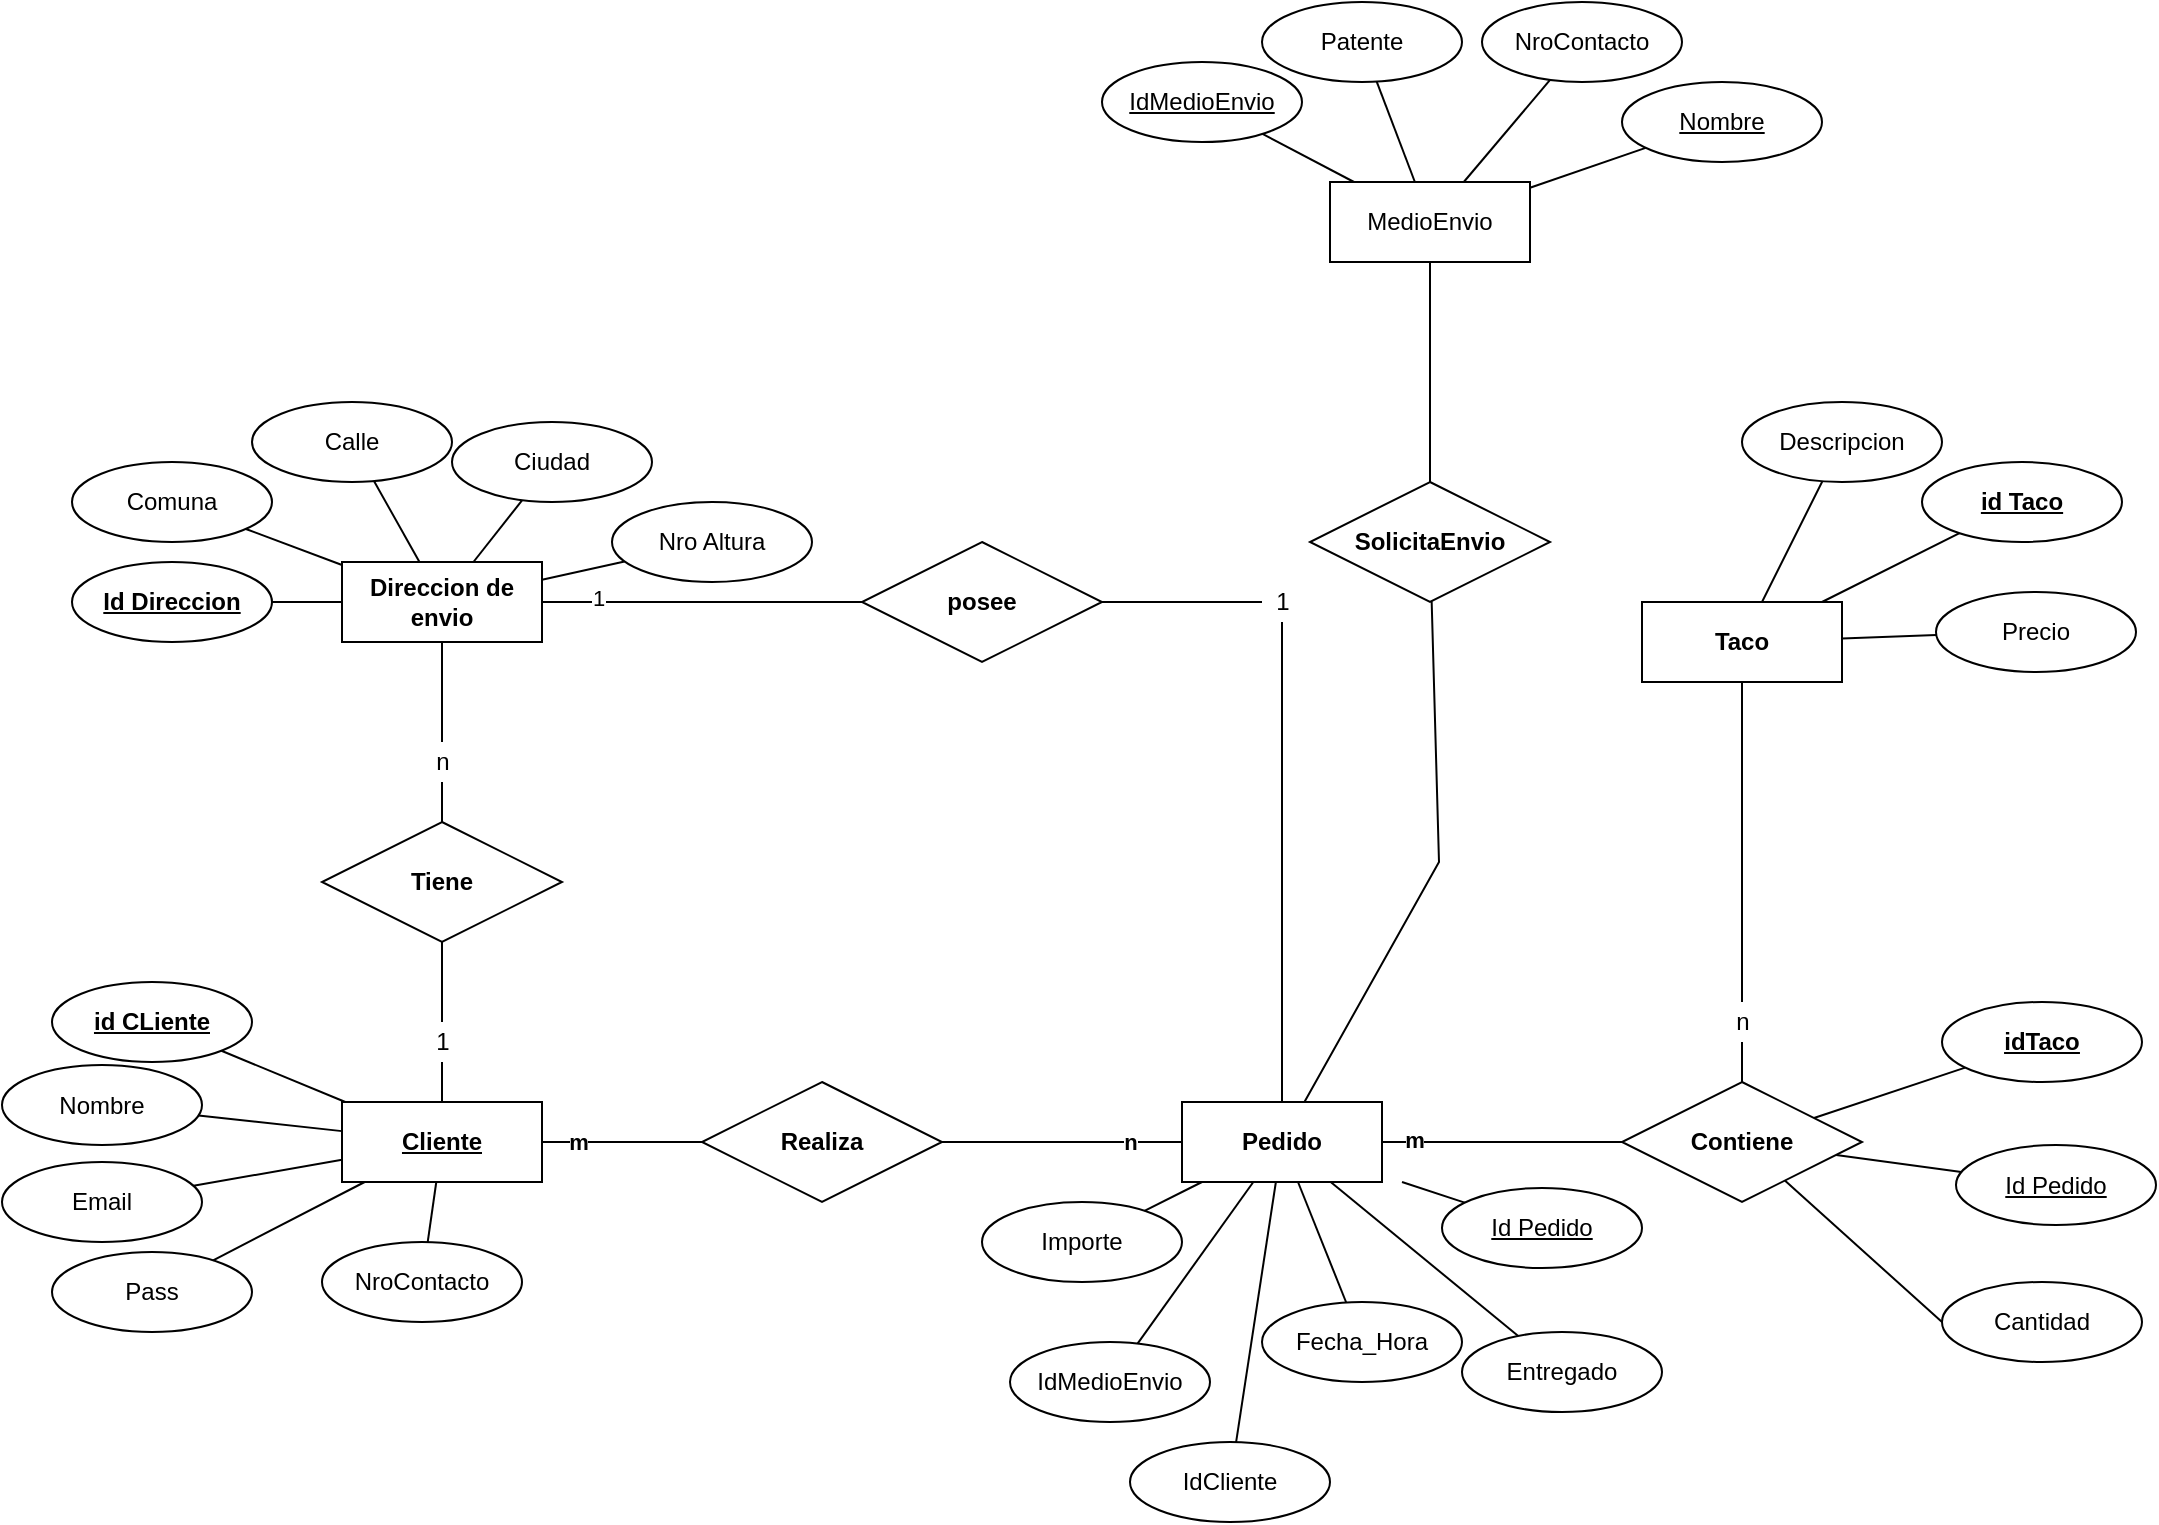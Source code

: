 <mxfile version="21.4.0" type="device" pages="3">
  <diagram id="ER9MDME9SQ0s6YzVVvKQ" name="Page-1">
    <mxGraphModel dx="1863" dy="1792" grid="1" gridSize="10" guides="1" tooltips="1" connect="1" arrows="1" fold="1" page="1" pageScale="1" pageWidth="827" pageHeight="1169" math="0" shadow="0">
      <root>
        <mxCell id="0" />
        <mxCell id="1" parent="0" />
        <mxCell id="6XGrM43VqMVzAih98inU-38" style="rounded=0;orthogonalLoop=1;jettySize=auto;html=1;endArrow=none;endFill=0;startArrow=none;" parent="1" source="6XGrM43VqMVzAih98inU-93" target="6XGrM43VqMVzAih98inU-36" edge="1">
          <mxGeometry relative="1" as="geometry">
            <mxPoint x="10" y="230" as="sourcePoint" />
          </mxGeometry>
        </mxCell>
        <mxCell id="vT8XyxYKN5ah4W_gU95q-22" value="" style="edgeStyle=none;rounded=0;orthogonalLoop=1;jettySize=auto;html=1;endArrow=none;endFill=0;" parent="1" source="6XGrM43VqMVzAih98inU-1" target="6XGrM43VqMVzAih98inU-2" edge="1">
          <mxGeometry relative="1" as="geometry" />
        </mxCell>
        <mxCell id="vT8XyxYKN5ah4W_gU95q-28" value="m" style="edgeLabel;html=1;align=center;verticalAlign=middle;resizable=0;points=[];fontStyle=1" parent="vT8XyxYKN5ah4W_gU95q-22" vertex="1" connectable="0">
          <mxGeometry x="-0.544" relative="1" as="geometry">
            <mxPoint as="offset" />
          </mxGeometry>
        </mxCell>
        <mxCell id="6XGrM43VqMVzAih98inU-1" value="Cliente" style="whiteSpace=wrap;html=1;align=center;fontStyle=5" parent="1" vertex="1">
          <mxGeometry x="-70" y="260" width="100" height="40" as="geometry" />
        </mxCell>
        <mxCell id="6XGrM43VqMVzAih98inU-2" value="Realiza" style="shape=rhombus;perimeter=rhombusPerimeter;whiteSpace=wrap;html=1;align=center;fontStyle=1" parent="1" vertex="1">
          <mxGeometry x="110" y="250" width="120" height="60" as="geometry" />
        </mxCell>
        <mxCell id="6XGrM43VqMVzAih98inU-3" value="&lt;b&gt;Pedido&lt;/b&gt;" style="whiteSpace=wrap;html=1;align=center;" parent="1" vertex="1">
          <mxGeometry x="350" y="260" width="100" height="40" as="geometry" />
        </mxCell>
        <mxCell id="6XGrM43VqMVzAih98inU-13" value="" style="endArrow=none;html=1;rounded=0;entryX=0;entryY=0.5;entryDx=0;entryDy=0;exitX=1;exitY=0.5;exitDx=0;exitDy=0;" parent="1" source="6XGrM43VqMVzAih98inU-2" target="6XGrM43VqMVzAih98inU-3" edge="1">
          <mxGeometry relative="1" as="geometry">
            <mxPoint x="470" y="260" as="sourcePoint" />
            <mxPoint x="610" y="260" as="targetPoint" />
            <Array as="points" />
          </mxGeometry>
        </mxCell>
        <mxCell id="vT8XyxYKN5ah4W_gU95q-27" value="n" style="edgeLabel;html=1;align=center;verticalAlign=middle;resizable=0;points=[];fontStyle=1" parent="6XGrM43VqMVzAih98inU-13" vertex="1" connectable="0">
          <mxGeometry x="0.561" relative="1" as="geometry">
            <mxPoint as="offset" />
          </mxGeometry>
        </mxCell>
        <mxCell id="6XGrM43VqMVzAih98inU-18" value="id CLiente" style="ellipse;whiteSpace=wrap;html=1;align=center;fontStyle=5;" parent="1" vertex="1">
          <mxGeometry x="-215" y="200" width="100" height="40" as="geometry" />
        </mxCell>
        <mxCell id="6XGrM43VqMVzAih98inU-59" style="edgeStyle=none;rounded=0;orthogonalLoop=1;jettySize=auto;html=1;endArrow=none;endFill=0;" parent="1" source="6XGrM43VqMVzAih98inU-21" target="6XGrM43VqMVzAih98inU-39" edge="1">
          <mxGeometry relative="1" as="geometry" />
        </mxCell>
        <mxCell id="6XGrM43VqMVzAih98inU-21" value="Descripcion" style="ellipse;whiteSpace=wrap;html=1;align=center;" parent="1" vertex="1">
          <mxGeometry x="630" y="-90" width="100" height="40" as="geometry" />
        </mxCell>
        <mxCell id="6XGrM43VqMVzAih98inU-23" value="" style="endArrow=none;html=1;rounded=0;" parent="1" source="6XGrM43VqMVzAih98inU-18" target="6XGrM43VqMVzAih98inU-1" edge="1">
          <mxGeometry relative="1" as="geometry">
            <mxPoint x="167.361" y="209.999" as="sourcePoint" />
            <mxPoint x="220" y="252.11" as="targetPoint" />
          </mxGeometry>
        </mxCell>
        <mxCell id="vT8XyxYKN5ah4W_gU95q-16" style="edgeStyle=none;rounded=0;orthogonalLoop=1;jettySize=auto;html=1;endArrow=none;endFill=0;" parent="1" source="6XGrM43VqMVzAih98inU-28" target="vT8XyxYKN5ah4W_gU95q-14" edge="1">
          <mxGeometry relative="1" as="geometry" />
        </mxCell>
        <mxCell id="vT8XyxYKN5ah4W_gU95q-32" value="1" style="edgeLabel;html=1;align=center;verticalAlign=middle;resizable=0;points=[];" parent="vT8XyxYKN5ah4W_gU95q-16" vertex="1" connectable="0">
          <mxGeometry x="-0.658" y="2" relative="1" as="geometry">
            <mxPoint as="offset" />
          </mxGeometry>
        </mxCell>
        <mxCell id="vT8XyxYKN5ah4W_gU95q-30" style="edgeStyle=none;rounded=0;orthogonalLoop=1;jettySize=auto;html=1;endArrow=none;endFill=0;" parent="1" source="6XGrM43VqMVzAih98inU-28" target="vT8XyxYKN5ah4W_gU95q-29" edge="1">
          <mxGeometry relative="1" as="geometry" />
        </mxCell>
        <mxCell id="vT8XyxYKN5ah4W_gU95q-34" style="edgeStyle=none;rounded=0;orthogonalLoop=1;jettySize=auto;html=1;endArrow=none;endFill=0;" parent="1" source="6XGrM43VqMVzAih98inU-28" target="6XGrM43VqMVzAih98inU-92" edge="1">
          <mxGeometry relative="1" as="geometry" />
        </mxCell>
        <mxCell id="6XGrM43VqMVzAih98inU-28" value="&lt;b&gt;Direccion de envio&lt;/b&gt;" style="whiteSpace=wrap;html=1;align=center;" parent="1" vertex="1">
          <mxGeometry x="-70" y="-10" width="100" height="40" as="geometry" />
        </mxCell>
        <mxCell id="6XGrM43VqMVzAih98inU-30" value="Id Direccion" style="ellipse;whiteSpace=wrap;html=1;align=center;fontStyle=5;" parent="1" vertex="1">
          <mxGeometry x="-205" y="-10" width="100" height="40" as="geometry" />
        </mxCell>
        <mxCell id="6XGrM43VqMVzAih98inU-31" value="Comuna" style="ellipse;whiteSpace=wrap;html=1;align=center;" parent="1" vertex="1">
          <mxGeometry x="-205" y="-60" width="100" height="40" as="geometry" />
        </mxCell>
        <mxCell id="6XGrM43VqMVzAih98inU-32" value="" style="endArrow=none;html=1;rounded=0;" parent="1" source="6XGrM43VqMVzAih98inU-31" target="6XGrM43VqMVzAih98inU-28" edge="1">
          <mxGeometry relative="1" as="geometry">
            <mxPoint x="105" y="-40" as="sourcePoint" />
            <mxPoint x="395" y="-110" as="targetPoint" />
          </mxGeometry>
        </mxCell>
        <mxCell id="6XGrM43VqMVzAih98inU-33" value="" style="endArrow=none;html=1;rounded=0;" parent="1" source="6XGrM43VqMVzAih98inU-30" target="6XGrM43VqMVzAih98inU-28" edge="1">
          <mxGeometry relative="1" as="geometry">
            <mxPoint x="232.361" y="-80.001" as="sourcePoint" />
            <mxPoint x="285" y="-37.89" as="targetPoint" />
          </mxGeometry>
        </mxCell>
        <mxCell id="6XGrM43VqMVzAih98inU-34" value="Calle" style="ellipse;whiteSpace=wrap;html=1;align=center;" parent="1" vertex="1">
          <mxGeometry x="-115" y="-90" width="100" height="40" as="geometry" />
        </mxCell>
        <mxCell id="6XGrM43VqMVzAih98inU-35" value="" style="endArrow=none;html=1;rounded=0;" parent="1" source="6XGrM43VqMVzAih98inU-28" target="6XGrM43VqMVzAih98inU-34" edge="1">
          <mxGeometry relative="1" as="geometry">
            <mxPoint x="25" y="10" as="sourcePoint" />
            <mxPoint x="185" y="10" as="targetPoint" />
          </mxGeometry>
        </mxCell>
        <mxCell id="6XGrM43VqMVzAih98inU-37" style="rounded=0;orthogonalLoop=1;jettySize=auto;html=1;endArrow=none;endFill=0;startArrow=none;" parent="1" target="6XGrM43VqMVzAih98inU-28" edge="1">
          <mxGeometry relative="1" as="geometry">
            <mxPoint x="-18.333" y="30" as="sourcePoint" />
          </mxGeometry>
        </mxCell>
        <mxCell id="6XGrM43VqMVzAih98inU-36" value="&lt;b&gt;Tiene&lt;/b&gt;" style="shape=rhombus;perimeter=rhombusPerimeter;whiteSpace=wrap;html=1;align=center;" parent="1" vertex="1">
          <mxGeometry x="-80" y="120" width="120" height="60" as="geometry" />
        </mxCell>
        <mxCell id="6XGrM43VqMVzAih98inU-58" style="rounded=0;orthogonalLoop=1;jettySize=auto;html=1;endArrow=none;endFill=0;" parent="1" source="6XGrM43VqMVzAih98inU-39" target="6XGrM43VqMVzAih98inU-57" edge="1">
          <mxGeometry relative="1" as="geometry" />
        </mxCell>
        <mxCell id="6XGrM43VqMVzAih98inU-39" value="&lt;b&gt;Taco&lt;/b&gt;" style="whiteSpace=wrap;html=1;align=center;" parent="1" vertex="1">
          <mxGeometry x="580" y="10" width="100" height="40" as="geometry" />
        </mxCell>
        <mxCell id="6XGrM43VqMVzAih98inU-66" value="" style="edgeStyle=none;rounded=0;orthogonalLoop=1;jettySize=auto;html=1;endArrow=none;endFill=0;" parent="1" source="6XGrM43VqMVzAih98inU-40" target="6XGrM43VqMVzAih98inU-3" edge="1">
          <mxGeometry relative="1" as="geometry" />
        </mxCell>
        <mxCell id="vT8XyxYKN5ah4W_gU95q-8" value="m" style="edgeLabel;html=1;align=center;verticalAlign=middle;resizable=0;points=[];fontStyle=1" parent="6XGrM43VqMVzAih98inU-66" vertex="1" connectable="0">
          <mxGeometry x="0.741" y="-1" relative="1" as="geometry">
            <mxPoint as="offset" />
          </mxGeometry>
        </mxCell>
        <mxCell id="6XGrM43VqMVzAih98inU-67" style="edgeStyle=none;rounded=0;orthogonalLoop=1;jettySize=auto;html=1;endArrow=none;endFill=0;startArrow=none;" parent="1" source="6XGrM43VqMVzAih98inU-98" target="6XGrM43VqMVzAih98inU-39" edge="1">
          <mxGeometry relative="1" as="geometry" />
        </mxCell>
        <mxCell id="6XGrM43VqMVzAih98inU-40" value="&lt;b&gt;Contiene&lt;/b&gt;" style="shape=rhombus;perimeter=rhombusPerimeter;whiteSpace=wrap;html=1;align=center;" parent="1" vertex="1">
          <mxGeometry x="570" y="250" width="120" height="60" as="geometry" />
        </mxCell>
        <mxCell id="6XGrM43VqMVzAih98inU-44" value="Nombre" style="ellipse;whiteSpace=wrap;html=1;align=center;" parent="1" vertex="1">
          <mxGeometry x="-240" y="241.5" width="100" height="40" as="geometry" />
        </mxCell>
        <mxCell id="6XGrM43VqMVzAih98inU-45" value="" style="endArrow=none;html=1;rounded=0;" parent="1" source="6XGrM43VqMVzAih98inU-44" target="6XGrM43VqMVzAih98inU-1" edge="1">
          <mxGeometry relative="1" as="geometry">
            <mxPoint x="45" y="510" as="sourcePoint" />
            <mxPoint x="-110" y="357.826" as="targetPoint" />
          </mxGeometry>
        </mxCell>
        <mxCell id="6XGrM43VqMVzAih98inU-47" value="Email" style="ellipse;whiteSpace=wrap;html=1;align=center;" parent="1" vertex="1">
          <mxGeometry x="-240" y="290" width="100" height="40" as="geometry" />
        </mxCell>
        <mxCell id="6XGrM43VqMVzAih98inU-48" value="" style="endArrow=none;html=1;rounded=0;" parent="1" source="6XGrM43VqMVzAih98inU-1" target="6XGrM43VqMVzAih98inU-47" edge="1">
          <mxGeometry relative="1" as="geometry">
            <mxPoint x="-20" y="270" as="sourcePoint" />
            <mxPoint x="125" y="560" as="targetPoint" />
          </mxGeometry>
        </mxCell>
        <mxCell id="6XGrM43VqMVzAih98inU-55" style="rounded=0;orthogonalLoop=1;jettySize=auto;html=1;endArrow=none;endFill=0;startArrow=none;" parent="1" target="6XGrM43VqMVzAih98inU-1" edge="1">
          <mxGeometry relative="1" as="geometry">
            <mxPoint x="-20" y="300" as="sourcePoint" />
          </mxGeometry>
        </mxCell>
        <mxCell id="6XGrM43VqMVzAih98inU-56" value="Pass" style="ellipse;whiteSpace=wrap;html=1;align=center;" parent="1" vertex="1">
          <mxGeometry x="-215" y="335" width="100" height="40" as="geometry" />
        </mxCell>
        <mxCell id="6XGrM43VqMVzAih98inU-57" value="id Taco" style="ellipse;whiteSpace=wrap;html=1;align=center;fontStyle=5;" parent="1" vertex="1">
          <mxGeometry x="720" y="-60" width="100" height="40" as="geometry" />
        </mxCell>
        <mxCell id="6XGrM43VqMVzAih98inU-65" value="" style="endArrow=none;html=1;rounded=0;" parent="1" source="6XGrM43VqMVzAih98inU-1" target="6XGrM43VqMVzAih98inU-56" edge="1">
          <mxGeometry relative="1" as="geometry">
            <mxPoint x="-84.651" y="380" as="sourcePoint" />
            <mxPoint y="479.5" as="targetPoint" />
          </mxGeometry>
        </mxCell>
        <mxCell id="6XGrM43VqMVzAih98inU-95" style="edgeStyle=none;rounded=0;orthogonalLoop=1;jettySize=auto;html=1;endArrow=none;endFill=0;" parent="1" source="6XGrM43VqMVzAih98inU-70" target="6XGrM43VqMVzAih98inU-3" edge="1">
          <mxGeometry relative="1" as="geometry">
            <mxPoint x="640" y="410" as="sourcePoint" />
          </mxGeometry>
        </mxCell>
        <mxCell id="6XGrM43VqMVzAih98inU-70" value="Fecha_Hora" style="ellipse;whiteSpace=wrap;html=1;align=center;" parent="1" vertex="1">
          <mxGeometry x="390" y="360" width="100" height="40" as="geometry" />
        </mxCell>
        <mxCell id="vT8XyxYKN5ah4W_gU95q-26" style="edgeStyle=none;rounded=0;orthogonalLoop=1;jettySize=auto;html=1;endArrow=none;endFill=0;" parent="1" source="6XGrM43VqMVzAih98inU-83" edge="1">
          <mxGeometry relative="1" as="geometry">
            <mxPoint x="460" y="300" as="targetPoint" />
          </mxGeometry>
        </mxCell>
        <mxCell id="6XGrM43VqMVzAih98inU-83" value="Id Pedido" style="ellipse;whiteSpace=wrap;html=1;align=center;fontStyle=4;" parent="1" vertex="1">
          <mxGeometry x="480" y="303" width="100" height="40" as="geometry" />
        </mxCell>
        <mxCell id="vT8XyxYKN5ah4W_gU95q-12" style="edgeStyle=none;rounded=0;orthogonalLoop=1;jettySize=auto;html=1;exitX=0;exitY=0.5;exitDx=0;exitDy=0;endArrow=none;endFill=0;" parent="1" source="6XGrM43VqMVzAih98inU-86" target="6XGrM43VqMVzAih98inU-40" edge="1">
          <mxGeometry relative="1" as="geometry" />
        </mxCell>
        <mxCell id="6XGrM43VqMVzAih98inU-86" value="Cantidad" style="ellipse;whiteSpace=wrap;html=1;align=center;" parent="1" vertex="1">
          <mxGeometry x="730" y="350" width="100" height="40" as="geometry" />
        </mxCell>
        <mxCell id="6XGrM43VqMVzAih98inU-90" style="edgeStyle=none;rounded=0;orthogonalLoop=1;jettySize=auto;html=1;endArrow=none;endFill=0;" parent="1" source="6XGrM43VqMVzAih98inU-89" target="6XGrM43VqMVzAih98inU-28" edge="1">
          <mxGeometry relative="1" as="geometry" />
        </mxCell>
        <mxCell id="6XGrM43VqMVzAih98inU-89" value="Ciudad" style="ellipse;whiteSpace=wrap;html=1;align=center;" parent="1" vertex="1">
          <mxGeometry x="-15" y="-80" width="100" height="40" as="geometry" />
        </mxCell>
        <mxCell id="6XGrM43VqMVzAih98inU-93" value="1" style="text;html=1;align=center;verticalAlign=middle;resizable=0;points=[];autosize=1;strokeColor=none;fillColor=none;" parent="1" vertex="1">
          <mxGeometry x="-30" y="220" width="20" height="20" as="geometry" />
        </mxCell>
        <mxCell id="vT8XyxYKN5ah4W_gU95q-1" value="" style="rounded=0;orthogonalLoop=1;jettySize=auto;html=1;endArrow=none;endFill=0;" parent="1" source="6XGrM43VqMVzAih98inU-1" target="6XGrM43VqMVzAih98inU-93" edge="1">
          <mxGeometry relative="1" as="geometry">
            <mxPoint x="122.727" y="290" as="sourcePoint" />
            <mxPoint x="165.517" y="222.759" as="targetPoint" />
          </mxGeometry>
        </mxCell>
        <mxCell id="6XGrM43VqMVzAih98inU-92" value="n" style="text;html=1;align=center;verticalAlign=middle;resizable=0;points=[];autosize=1;strokeColor=none;fillColor=none;" parent="1" vertex="1">
          <mxGeometry x="-30" y="80" width="20" height="20" as="geometry" />
        </mxCell>
        <mxCell id="vT8XyxYKN5ah4W_gU95q-4" value="" style="rounded=0;orthogonalLoop=1;jettySize=auto;html=1;endArrow=none;endFill=0;" parent="1" source="6XGrM43VqMVzAih98inU-36" target="6XGrM43VqMVzAih98inU-92" edge="1">
          <mxGeometry relative="1" as="geometry">
            <mxPoint x="70.331" y="170.166" as="sourcePoint" />
            <mxPoint x="70.778" y="130" as="targetPoint" />
          </mxGeometry>
        </mxCell>
        <mxCell id="6XGrM43VqMVzAih98inU-98" value="n" style="text;html=1;align=center;verticalAlign=middle;resizable=0;points=[];autosize=1;strokeColor=none;fillColor=none;" parent="1" vertex="1">
          <mxGeometry x="620" y="210" width="20" height="20" as="geometry" />
        </mxCell>
        <mxCell id="vT8XyxYKN5ah4W_gU95q-9" value="" style="edgeStyle=none;rounded=0;orthogonalLoop=1;jettySize=auto;html=1;endArrow=none;endFill=0;" parent="1" source="6XGrM43VqMVzAih98inU-40" target="6XGrM43VqMVzAih98inU-98" edge="1">
          <mxGeometry relative="1" as="geometry">
            <mxPoint x="583.548" y="126.774" as="sourcePoint" />
            <mxPoint x="628.333" y="50" as="targetPoint" />
          </mxGeometry>
        </mxCell>
        <mxCell id="vT8XyxYKN5ah4W_gU95q-15" style="edgeStyle=none;rounded=0;orthogonalLoop=1;jettySize=auto;html=1;endArrow=none;endFill=0;startArrow=none;" parent="1" source="vT8XyxYKN5ah4W_gU95q-17" target="6XGrM43VqMVzAih98inU-3" edge="1">
          <mxGeometry relative="1" as="geometry">
            <mxPoint x="260" y="200" as="sourcePoint" />
            <Array as="points">
              <mxPoint x="400" y="200" />
            </Array>
          </mxGeometry>
        </mxCell>
        <mxCell id="vT8XyxYKN5ah4W_gU95q-14" value="&lt;b&gt;posee&lt;/b&gt;" style="shape=rhombus;perimeter=rhombusPerimeter;whiteSpace=wrap;html=1;align=center;" parent="1" vertex="1">
          <mxGeometry x="190" y="-20" width="120" height="60" as="geometry" />
        </mxCell>
        <mxCell id="vT8XyxYKN5ah4W_gU95q-17" value="1" style="text;html=1;align=center;verticalAlign=middle;resizable=0;points=[];autosize=1;strokeColor=none;fillColor=none;" parent="1" vertex="1">
          <mxGeometry x="390" width="20" height="20" as="geometry" />
        </mxCell>
        <mxCell id="vT8XyxYKN5ah4W_gU95q-18" value="" style="edgeStyle=none;rounded=0;orthogonalLoop=1;jettySize=auto;html=1;endArrow=none;endFill=0;" parent="1" source="vT8XyxYKN5ah4W_gU95q-14" target="vT8XyxYKN5ah4W_gU95q-17" edge="1">
          <mxGeometry relative="1" as="geometry">
            <mxPoint x="364" y="180" as="sourcePoint" />
            <mxPoint x="488.8" y="260" as="targetPoint" />
          </mxGeometry>
        </mxCell>
        <mxCell id="vT8XyxYKN5ah4W_gU95q-29" value="Nro Altura" style="ellipse;whiteSpace=wrap;html=1;align=center;" parent="1" vertex="1">
          <mxGeometry x="65" y="-40" width="100" height="40" as="geometry" />
        </mxCell>
        <mxCell id="WpCRaj4bK2EFIyQHN7wP-5" value="Precio" style="ellipse;whiteSpace=wrap;html=1;align=center;" parent="1" vertex="1">
          <mxGeometry x="727" y="5" width="100" height="40" as="geometry" />
        </mxCell>
        <mxCell id="WpCRaj4bK2EFIyQHN7wP-7" value="" style="endArrow=none;html=1;rounded=0;" parent="1" source="WpCRaj4bK2EFIyQHN7wP-5" target="6XGrM43VqMVzAih98inU-39" edge="1">
          <mxGeometry relative="1" as="geometry">
            <mxPoint x="1010" y="-25" as="sourcePoint" />
            <mxPoint x="950" y="-8.333" as="targetPoint" />
          </mxGeometry>
        </mxCell>
        <mxCell id="WpCRaj4bK2EFIyQHN7wP-22" value="MedioEnvio" style="whiteSpace=wrap;html=1;align=center;" parent="1" vertex="1">
          <mxGeometry x="424" y="-200" width="100" height="40" as="geometry" />
        </mxCell>
        <mxCell id="WpCRaj4bK2EFIyQHN7wP-24" value="IdMedioEnvio" style="ellipse;whiteSpace=wrap;html=1;align=center;fontStyle=4;" parent="1" vertex="1">
          <mxGeometry x="310" y="-260" width="100" height="40" as="geometry" />
        </mxCell>
        <mxCell id="WpCRaj4bK2EFIyQHN7wP-25" value="Importe" style="ellipse;whiteSpace=wrap;html=1;align=center;" parent="1" vertex="1">
          <mxGeometry x="250" y="310" width="100" height="40" as="geometry" />
        </mxCell>
        <mxCell id="WpCRaj4bK2EFIyQHN7wP-26" value="Patente" style="ellipse;whiteSpace=wrap;html=1;align=center;" parent="1" vertex="1">
          <mxGeometry x="390" y="-290" width="100" height="40" as="geometry" />
        </mxCell>
        <mxCell id="WpCRaj4bK2EFIyQHN7wP-28" value="" style="endArrow=none;html=1;rounded=0;" parent="1" source="WpCRaj4bK2EFIyQHN7wP-22" target="WpCRaj4bK2EFIyQHN7wP-24" edge="1">
          <mxGeometry relative="1" as="geometry">
            <mxPoint x="494.975" y="-250.099" as="sourcePoint" />
            <mxPoint x="367" y="-265" as="targetPoint" />
          </mxGeometry>
        </mxCell>
        <mxCell id="WpCRaj4bK2EFIyQHN7wP-29" value="" style="endArrow=none;html=1;rounded=0;" parent="1" source="WpCRaj4bK2EFIyQHN7wP-32" target="WpCRaj4bK2EFIyQHN7wP-22" edge="1">
          <mxGeometry relative="1" as="geometry">
            <mxPoint x="398.411" y="-217.196" as="sourcePoint" />
            <mxPoint x="490" y="-190" as="targetPoint" />
          </mxGeometry>
        </mxCell>
        <mxCell id="WpCRaj4bK2EFIyQHN7wP-30" value="" style="endArrow=none;html=1;rounded=0;" parent="1" source="6XGrM43VqMVzAih98inU-3" target="WpCRaj4bK2EFIyQHN7wP-25" edge="1">
          <mxGeometry relative="1" as="geometry">
            <mxPoint x="295" y="335.385" as="sourcePoint" />
            <mxPoint x="335" y="410" as="targetPoint" />
          </mxGeometry>
        </mxCell>
        <mxCell id="WpCRaj4bK2EFIyQHN7wP-31" value="" style="endArrow=none;html=1;rounded=0;" parent="1" source="WpCRaj4bK2EFIyQHN7wP-26" target="WpCRaj4bK2EFIyQHN7wP-22" edge="1">
          <mxGeometry relative="1" as="geometry">
            <mxPoint x="510" y="-230" as="sourcePoint" />
            <mxPoint x="510" y="-170" as="targetPoint" />
          </mxGeometry>
        </mxCell>
        <mxCell id="WpCRaj4bK2EFIyQHN7wP-32" value="Nombre" style="ellipse;whiteSpace=wrap;html=1;align=center;fontStyle=4;" parent="1" vertex="1">
          <mxGeometry x="570" y="-250" width="100" height="40" as="geometry" />
        </mxCell>
        <mxCell id="hL7I98AB0L_sZoRtkPDk-1" value="Entregado" style="ellipse;whiteSpace=wrap;html=1;align=center;" parent="1" vertex="1">
          <mxGeometry x="490" y="375" width="100" height="40" as="geometry" />
        </mxCell>
        <mxCell id="hL7I98AB0L_sZoRtkPDk-2" value="" style="endArrow=none;html=1;rounded=0;" parent="1" source="6XGrM43VqMVzAih98inU-3" target="hL7I98AB0L_sZoRtkPDk-1" edge="1">
          <mxGeometry relative="1" as="geometry">
            <mxPoint x="543" y="380" as="sourcePoint" />
            <mxPoint x="524" y="490" as="targetPoint" />
          </mxGeometry>
        </mxCell>
        <mxCell id="hL7I98AB0L_sZoRtkPDk-3" value="IdMedioEnvio" style="ellipse;whiteSpace=wrap;html=1;align=center;" parent="1" vertex="1">
          <mxGeometry x="264" y="380" width="100" height="40" as="geometry" />
        </mxCell>
        <mxCell id="hL7I98AB0L_sZoRtkPDk-4" value="" style="endArrow=none;html=1;rounded=0;" parent="1" source="6XGrM43VqMVzAih98inU-3" target="hL7I98AB0L_sZoRtkPDk-3" edge="1">
          <mxGeometry relative="1" as="geometry">
            <mxPoint x="381" y="310" as="sourcePoint" />
            <mxPoint x="345" y="420" as="targetPoint" />
          </mxGeometry>
        </mxCell>
        <mxCell id="hL7I98AB0L_sZoRtkPDk-5" value="IdCliente" style="ellipse;whiteSpace=wrap;html=1;align=center;" parent="1" vertex="1">
          <mxGeometry x="324" y="430" width="100" height="40" as="geometry" />
        </mxCell>
        <mxCell id="hL7I98AB0L_sZoRtkPDk-6" value="" style="endArrow=none;html=1;rounded=0;" parent="1" source="6XGrM43VqMVzAih98inU-3" target="hL7I98AB0L_sZoRtkPDk-5" edge="1">
          <mxGeometry relative="1" as="geometry">
            <mxPoint x="230" y="405" as="sourcePoint" />
            <mxPoint x="194" y="515" as="targetPoint" />
          </mxGeometry>
        </mxCell>
        <mxCell id="hL7I98AB0L_sZoRtkPDk-7" style="edgeStyle=none;rounded=0;orthogonalLoop=1;jettySize=auto;html=1;endArrow=none;endFill=0;" parent="1" source="hL7I98AB0L_sZoRtkPDk-8" target="6XGrM43VqMVzAih98inU-40" edge="1">
          <mxGeometry relative="1" as="geometry">
            <mxPoint x="717" y="278.5" as="targetPoint" />
          </mxGeometry>
        </mxCell>
        <mxCell id="hL7I98AB0L_sZoRtkPDk-8" value="Id Pedido" style="ellipse;whiteSpace=wrap;html=1;align=center;fontStyle=4;" parent="1" vertex="1">
          <mxGeometry x="737" y="281.5" width="100" height="40" as="geometry" />
        </mxCell>
        <mxCell id="hL7I98AB0L_sZoRtkPDk-9" style="edgeStyle=none;rounded=0;orthogonalLoop=1;jettySize=auto;html=1;endArrow=none;endFill=0;" parent="1" source="hL7I98AB0L_sZoRtkPDk-10" target="6XGrM43VqMVzAih98inU-40" edge="1">
          <mxGeometry relative="1" as="geometry">
            <mxPoint x="639.995" y="189.997" as="targetPoint" />
          </mxGeometry>
        </mxCell>
        <mxCell id="hL7I98AB0L_sZoRtkPDk-10" value="&lt;strong&gt;&lt;u&gt;idTaco&lt;/u&gt;&lt;/strong&gt;" style="ellipse;whiteSpace=wrap;html=1;align=center;fontStyle=4;" parent="1" vertex="1">
          <mxGeometry x="730" y="210" width="100" height="40" as="geometry" />
        </mxCell>
        <mxCell id="hL7I98AB0L_sZoRtkPDk-11" value="NroContacto" style="ellipse;whiteSpace=wrap;html=1;align=center;" parent="1" vertex="1">
          <mxGeometry x="-80" y="330" width="100" height="40" as="geometry" />
        </mxCell>
        <mxCell id="hL7I98AB0L_sZoRtkPDk-12" value="" style="endArrow=none;html=1;rounded=0;" parent="1" source="6XGrM43VqMVzAih98inU-1" target="hL7I98AB0L_sZoRtkPDk-11" edge="1">
          <mxGeometry relative="1" as="geometry">
            <mxPoint x="72" y="300" as="sourcePoint" />
            <mxPoint x="105" y="479.5" as="targetPoint" />
          </mxGeometry>
        </mxCell>
        <mxCell id="hL7I98AB0L_sZoRtkPDk-13" value="NroContacto" style="ellipse;whiteSpace=wrap;html=1;align=center;" parent="1" vertex="1">
          <mxGeometry x="500" y="-290" width="100" height="40" as="geometry" />
        </mxCell>
        <mxCell id="hL7I98AB0L_sZoRtkPDk-14" value="" style="endArrow=none;html=1;rounded=0;" parent="1" source="hL7I98AB0L_sZoRtkPDk-13" target="WpCRaj4bK2EFIyQHN7wP-22" edge="1">
          <mxGeometry relative="1" as="geometry">
            <mxPoint x="585" y="-195" as="sourcePoint" />
            <mxPoint x="505" y="-140" as="targetPoint" />
          </mxGeometry>
        </mxCell>
        <mxCell id="hL7I98AB0L_sZoRtkPDk-16" style="edgeStyle=none;rounded=0;orthogonalLoop=1;jettySize=auto;html=1;endArrow=none;endFill=0;startArrow=none;" parent="1" source="hL7I98AB0L_sZoRtkPDk-17" target="6XGrM43VqMVzAih98inU-3" edge="1">
          <mxGeometry relative="1" as="geometry">
            <mxPoint x="480" y="-20" as="sourcePoint" />
            <Array as="points">
              <mxPoint x="478.5" y="140" />
            </Array>
            <mxPoint x="478.5" y="200" as="targetPoint" />
          </mxGeometry>
        </mxCell>
        <mxCell id="hL7I98AB0L_sZoRtkPDk-17" value="&lt;b&gt;SolicitaEnvio&lt;/b&gt;" style="shape=rhombus;perimeter=rhombusPerimeter;whiteSpace=wrap;html=1;align=center;" parent="1" vertex="1">
          <mxGeometry x="414" y="-50" width="120" height="60" as="geometry" />
        </mxCell>
        <mxCell id="hL7I98AB0L_sZoRtkPDk-18" value="" style="edgeStyle=none;rounded=0;orthogonalLoop=1;jettySize=auto;html=1;endArrow=none;endFill=0;" parent="1" source="hL7I98AB0L_sZoRtkPDk-17" target="WpCRaj4bK2EFIyQHN7wP-22" edge="1">
          <mxGeometry relative="1" as="geometry">
            <mxPoint x="442.5" y="120" as="sourcePoint" />
            <mxPoint x="520" y="-50" as="targetPoint" />
          </mxGeometry>
        </mxCell>
      </root>
    </mxGraphModel>
  </diagram>
  <diagram id="jhPJVUsjLr8hYG5id9xT" name="Page-2">
    <mxGraphModel dx="1863" dy="1792" grid="1" gridSize="10" guides="1" tooltips="1" connect="1" arrows="1" fold="1" page="1" pageScale="1" pageWidth="827" pageHeight="1169" math="0" shadow="0">
      <root>
        <mxCell id="0" />
        <mxCell id="1" parent="0" />
        <mxCell id="k3geFwEO4-h2NohHbng9-2" value="&lt;span&gt;Rut&lt;/span&gt;" style="ellipse;whiteSpace=wrap;html=1;align=center;fontStyle=0" parent="1" vertex="1">
          <mxGeometry x="680" y="330" width="100" height="40" as="geometry" />
        </mxCell>
        <mxCell id="k3geFwEO4-h2NohHbng9-60" style="edgeStyle=none;rounded=0;orthogonalLoop=1;jettySize=auto;html=1;endArrow=none;endFill=0;" parent="1" source="k3geFwEO4-h2NohHbng9-3" target="k3geFwEO4-h2NohHbng9-2" edge="1">
          <mxGeometry relative="1" as="geometry" />
        </mxCell>
        <mxCell id="k3geFwEO4-h2NohHbng9-61" style="edgeStyle=none;rounded=0;orthogonalLoop=1;jettySize=auto;html=1;endArrow=none;endFill=0;" parent="1" source="k3geFwEO4-h2NohHbng9-3" target="k3geFwEO4-h2NohHbng9-11" edge="1">
          <mxGeometry relative="1" as="geometry" />
        </mxCell>
        <mxCell id="k3geFwEO4-h2NohHbng9-62" style="edgeStyle=none;rounded=0;orthogonalLoop=1;jettySize=auto;html=1;endArrow=none;endFill=0;startArrow=none;" parent="1" source="k3geFwEO4-h2NohHbng9-100" target="k3geFwEO4-h2NohHbng9-94" edge="1">
          <mxGeometry relative="1" as="geometry">
            <mxPoint x="610" y="140" as="targetPoint" />
          </mxGeometry>
        </mxCell>
        <mxCell id="k3geFwEO4-h2NohHbng9-64" style="edgeStyle=none;rounded=0;orthogonalLoop=1;jettySize=auto;html=1;endArrow=none;endFill=0;" parent="1" source="k3geFwEO4-h2NohHbng9-3" target="k3geFwEO4-h2NohHbng9-8" edge="1">
          <mxGeometry relative="1" as="geometry" />
        </mxCell>
        <mxCell id="k3geFwEO4-h2NohHbng9-104" style="edgeStyle=none;rounded=0;orthogonalLoop=1;jettySize=auto;html=1;endArrow=none;endFill=0;" parent="1" source="k3geFwEO4-h2NohHbng9-3" target="k3geFwEO4-h2NohHbng9-103" edge="1">
          <mxGeometry relative="1" as="geometry" />
        </mxCell>
        <mxCell id="k3geFwEO4-h2NohHbng9-3" value="&lt;span style=&quot;text-align: left;&quot;&gt;proveedor&lt;/span&gt;" style="whiteSpace=wrap;html=1;align=center;fontStyle=1" parent="1" vertex="1">
          <mxGeometry x="560" y="340" width="100" height="40" as="geometry" />
        </mxCell>
        <mxCell id="k3geFwEO4-h2NohHbng9-58" style="edgeStyle=none;rounded=0;orthogonalLoop=1;jettySize=auto;html=1;endArrow=none;endFill=0;" parent="1" source="k3geFwEO4-h2NohHbng9-107" target="k3geFwEO4-h2NohHbng9-54" edge="1">
          <mxGeometry relative="1" as="geometry" />
        </mxCell>
        <mxCell id="k3geFwEO4-h2NohHbng9-5" value="&lt;span style=&quot;text-align: left;&quot;&gt;Cliente&lt;/span&gt;" style="whiteSpace=wrap;html=1;align=center;fontStyle=1" parent="1" vertex="1">
          <mxGeometry x="245" y="30" width="100" height="40" as="geometry" />
        </mxCell>
        <mxCell id="k3geFwEO4-h2NohHbng9-37" style="edgeStyle=none;rounded=0;orthogonalLoop=1;jettySize=auto;html=1;endArrow=none;endFill=0;" parent="1" source="k3geFwEO4-h2NohHbng9-6" target="k3geFwEO4-h2NohHbng9-19" edge="1">
          <mxGeometry relative="1" as="geometry" />
        </mxCell>
        <mxCell id="k3geFwEO4-h2NohHbng9-81" style="edgeStyle=none;rounded=0;orthogonalLoop=1;jettySize=auto;html=1;endArrow=none;endFill=0;startArrow=none;" parent="1" source="k3geFwEO4-h2NohHbng9-6" target="k3geFwEO4-h2NohHbng9-79" edge="1">
          <mxGeometry relative="1" as="geometry" />
        </mxCell>
        <mxCell id="XUhIc2Qs77Do2vri4aOt-1" value="n" style="edgeLabel;html=1;align=center;verticalAlign=middle;resizable=0;points=[];fontStyle=1" parent="k3geFwEO4-h2NohHbng9-81" vertex="1" connectable="0">
          <mxGeometry x="-0.706" y="2" relative="1" as="geometry">
            <mxPoint x="-1" as="offset" />
          </mxGeometry>
        </mxCell>
        <mxCell id="k3geFwEO4-h2NohHbng9-84" style="edgeStyle=none;rounded=0;orthogonalLoop=1;jettySize=auto;html=1;endArrow=none;endFill=0;startArrow=none;" parent="1" source="k3geFwEO4-h2NohHbng9-88" target="k3geFwEO4-h2NohHbng9-82" edge="1">
          <mxGeometry relative="1" as="geometry" />
        </mxCell>
        <mxCell id="XUhIc2Qs77Do2vri4aOt-4" style="edgeStyle=none;rounded=0;orthogonalLoop=1;jettySize=auto;html=1;endArrow=none;endFill=0;" parent="1" source="k3geFwEO4-h2NohHbng9-6" target="k3geFwEO4-h2NohHbng9-90" edge="1">
          <mxGeometry relative="1" as="geometry" />
        </mxCell>
        <mxCell id="k3geFwEO4-h2NohHbng9-6" value="&lt;span style=&quot;text-align: left;&quot;&gt;productos&lt;/span&gt;" style="whiteSpace=wrap;html=1;align=center;fontStyle=1" parent="1" vertex="1">
          <mxGeometry y="450" width="100" height="40" as="geometry" />
        </mxCell>
        <mxCell id="k3geFwEO4-h2NohHbng9-8" value="Pagina Web" style="ellipse;whiteSpace=wrap;html=1;align=center;" parent="1" vertex="1">
          <mxGeometry x="510" y="400" width="100" height="40" as="geometry" />
        </mxCell>
        <mxCell id="k3geFwEO4-h2NohHbng9-11" value="Nombre" style="ellipse;whiteSpace=wrap;html=1;align=center;" parent="1" vertex="1">
          <mxGeometry x="660" y="390" width="100" height="40" as="geometry" />
        </mxCell>
        <mxCell id="k3geFwEO4-h2NohHbng9-36" style="edgeStyle=none;rounded=0;orthogonalLoop=1;jettySize=auto;html=1;endArrow=none;endFill=0;" parent="1" source="k3geFwEO4-h2NohHbng9-17" target="k3geFwEO4-h2NohHbng9-6" edge="1">
          <mxGeometry relative="1" as="geometry" />
        </mxCell>
        <mxCell id="k3geFwEO4-h2NohHbng9-17" value="&lt;span&gt;Id Producto&lt;/span&gt;" style="ellipse;whiteSpace=wrap;html=1;align=center;fontStyle=5" parent="1" vertex="1">
          <mxGeometry x="120" y="480" width="100" height="40" as="geometry" />
        </mxCell>
        <mxCell id="k3geFwEO4-h2NohHbng9-19" value="Nombre" style="ellipse;whiteSpace=wrap;html=1;align=center;" parent="1" vertex="1">
          <mxGeometry x="120" y="530" width="100" height="40" as="geometry" />
        </mxCell>
        <mxCell id="k3geFwEO4-h2NohHbng9-45" style="edgeStyle=none;rounded=0;orthogonalLoop=1;jettySize=auto;html=1;endArrow=none;endFill=0;" parent="1" source="k3geFwEO4-h2NohHbng9-25" target="k3geFwEO4-h2NohHbng9-177" edge="1">
          <mxGeometry relative="1" as="geometry">
            <mxPoint x="-430" y="201.154" as="targetPoint" />
          </mxGeometry>
        </mxCell>
        <mxCell id="k3geFwEO4-h2NohHbng9-25" value="Id Venta" style="ellipse;whiteSpace=wrap;html=1;align=center;fontStyle=5" parent="1" vertex="1">
          <mxGeometry x="-640" y="150" width="100" height="40" as="geometry" />
        </mxCell>
        <mxCell id="k3geFwEO4-h2NohHbng9-38" style="edgeStyle=none;rounded=0;orthogonalLoop=1;jettySize=auto;html=1;endArrow=none;endFill=0;" parent="1" source="k3geFwEO4-h2NohHbng9-26" target="k3geFwEO4-h2NohHbng9-6" edge="1">
          <mxGeometry relative="1" as="geometry" />
        </mxCell>
        <mxCell id="k3geFwEO4-h2NohHbng9-26" value="Precio Actual" style="ellipse;whiteSpace=wrap;html=1;align=center;" parent="1" vertex="1">
          <mxGeometry x="20" y="560" width="100" height="40" as="geometry" />
        </mxCell>
        <mxCell id="k3geFwEO4-h2NohHbng9-39" style="edgeStyle=none;rounded=0;orthogonalLoop=1;jettySize=auto;html=1;endArrow=none;endFill=0;" parent="1" source="k3geFwEO4-h2NohHbng9-27" target="k3geFwEO4-h2NohHbng9-6" edge="1">
          <mxGeometry relative="1" as="geometry" />
        </mxCell>
        <mxCell id="k3geFwEO4-h2NohHbng9-27" value="Stock" style="ellipse;whiteSpace=wrap;html=1;align=center;" parent="1" vertex="1">
          <mxGeometry x="-30" y="510" width="100" height="40" as="geometry" />
        </mxCell>
        <mxCell id="k3geFwEO4-h2NohHbng9-33" style="edgeStyle=none;rounded=0;orthogonalLoop=1;jettySize=auto;html=1;endArrow=none;endFill=0;" parent="1" source="k3geFwEO4-h2NohHbng9-28" target="k3geFwEO4-h2NohHbng9-32" edge="1">
          <mxGeometry relative="1" as="geometry" />
        </mxCell>
        <mxCell id="k3geFwEO4-h2NohHbng9-83" style="edgeStyle=none;rounded=0;orthogonalLoop=1;jettySize=auto;html=1;endArrow=none;endFill=0;startArrow=none;" parent="1" source="k3geFwEO4-h2NohHbng9-87" target="k3geFwEO4-h2NohHbng9-82" edge="1">
          <mxGeometry relative="1" as="geometry">
            <mxPoint x="-174.81" y="470" as="targetPoint" />
          </mxGeometry>
        </mxCell>
        <mxCell id="k3geFwEO4-h2NohHbng9-28" value="Categoria" style="whiteSpace=wrap;html=1;align=center;fontStyle=1" parent="1" vertex="1">
          <mxGeometry x="-340" y="450" width="100" height="40" as="geometry" />
        </mxCell>
        <mxCell id="k3geFwEO4-h2NohHbng9-46" style="edgeStyle=none;rounded=0;orthogonalLoop=1;jettySize=auto;html=1;endArrow=none;endFill=0;" parent="1" source="k3geFwEO4-h2NohHbng9-29" target="k3geFwEO4-h2NohHbng9-177" edge="1">
          <mxGeometry relative="1" as="geometry">
            <mxPoint x="-430" y="190" as="targetPoint" />
          </mxGeometry>
        </mxCell>
        <mxCell id="k3geFwEO4-h2NohHbng9-29" value="Fecha" style="ellipse;whiteSpace=wrap;html=1;align=center;" parent="1" vertex="1">
          <mxGeometry x="-600" y="100" width="100" height="40" as="geometry" />
        </mxCell>
        <mxCell id="k3geFwEO4-h2NohHbng9-35" style="edgeStyle=none;rounded=0;orthogonalLoop=1;jettySize=auto;html=1;endArrow=none;endFill=0;" parent="1" source="k3geFwEO4-h2NohHbng9-30" target="k3geFwEO4-h2NohHbng9-28" edge="1">
          <mxGeometry relative="1" as="geometry" />
        </mxCell>
        <mxCell id="k3geFwEO4-h2NohHbng9-30" value="Id Categoria" style="ellipse;whiteSpace=wrap;html=1;align=center;fontStyle=5" parent="1" vertex="1">
          <mxGeometry x="-470" y="490" width="100" height="40" as="geometry" />
        </mxCell>
        <mxCell id="k3geFwEO4-h2NohHbng9-34" style="edgeStyle=none;rounded=0;orthogonalLoop=1;jettySize=auto;html=1;endArrow=none;endFill=0;" parent="1" source="k3geFwEO4-h2NohHbng9-31" target="k3geFwEO4-h2NohHbng9-28" edge="1">
          <mxGeometry relative="1" as="geometry" />
        </mxCell>
        <mxCell id="k3geFwEO4-h2NohHbng9-31" value="NombreCategoria" style="ellipse;whiteSpace=wrap;html=1;align=center;" parent="1" vertex="1">
          <mxGeometry x="-470" y="440" width="120" height="40" as="geometry" />
        </mxCell>
        <mxCell id="k3geFwEO4-h2NohHbng9-32" value="Descripcion" style="ellipse;whiteSpace=wrap;html=1;align=center;" parent="1" vertex="1">
          <mxGeometry x="-450" y="390" width="100" height="40" as="geometry" />
        </mxCell>
        <mxCell id="k3geFwEO4-h2NohHbng9-48" style="edgeStyle=none;rounded=0;orthogonalLoop=1;jettySize=auto;html=1;endArrow=none;endFill=0;" parent="1" source="k3geFwEO4-h2NohHbng9-41" target="k3geFwEO4-h2NohHbng9-177" edge="1">
          <mxGeometry relative="1" as="geometry">
            <mxPoint x="-430" y="218.913" as="targetPoint" />
          </mxGeometry>
        </mxCell>
        <mxCell id="k3geFwEO4-h2NohHbng9-41" value="Descuento" style="ellipse;whiteSpace=wrap;html=1;align=center;" parent="1" vertex="1">
          <mxGeometry x="-550" y="245" width="100" height="40" as="geometry" />
        </mxCell>
        <mxCell id="k3geFwEO4-h2NohHbng9-49" style="edgeStyle=none;rounded=0;orthogonalLoop=1;jettySize=auto;html=1;endArrow=none;endFill=0;" parent="1" source="k3geFwEO4-h2NohHbng9-42" target="k3geFwEO4-h2NohHbng9-177" edge="1">
          <mxGeometry relative="1" as="geometry">
            <mxPoint x="-430" y="209.63" as="targetPoint" />
          </mxGeometry>
        </mxCell>
        <mxCell id="k3geFwEO4-h2NohHbng9-42" value="Monto FInal" style="ellipse;whiteSpace=wrap;html=1;align=center;" parent="1" vertex="1">
          <mxGeometry x="-630" y="200" width="100" height="40" as="geometry" />
        </mxCell>
        <mxCell id="k3geFwEO4-h2NohHbng9-55" style="edgeStyle=none;rounded=0;orthogonalLoop=1;jettySize=auto;html=1;endArrow=none;endFill=0;" parent="1" source="k3geFwEO4-h2NohHbng9-50" target="k3geFwEO4-h2NohHbng9-5" edge="1">
          <mxGeometry relative="1" as="geometry" />
        </mxCell>
        <mxCell id="k3geFwEO4-h2NohHbng9-50" value="Rut" style="ellipse;whiteSpace=wrap;html=1;align=center;" parent="1" vertex="1">
          <mxGeometry x="190" y="-40" width="100" height="40" as="geometry" />
        </mxCell>
        <mxCell id="k3geFwEO4-h2NohHbng9-108" style="edgeStyle=none;rounded=0;orthogonalLoop=1;jettySize=auto;html=1;endArrow=none;endFill=0;" parent="1" source="k3geFwEO4-h2NohHbng9-51" target="k3geFwEO4-h2NohHbng9-107" edge="1">
          <mxGeometry relative="1" as="geometry">
            <mxPoint x="177.5" y="115" as="sourcePoint" />
          </mxGeometry>
        </mxCell>
        <mxCell id="k3geFwEO4-h2NohHbng9-51" value="Descripcion" style="ellipse;whiteSpace=wrap;html=1;align=center;" parent="1" vertex="1">
          <mxGeometry x="-67.5" y="295" width="100" height="40" as="geometry" />
        </mxCell>
        <mxCell id="k3geFwEO4-h2NohHbng9-57" style="edgeStyle=none;rounded=0;orthogonalLoop=1;jettySize=auto;html=1;endArrow=none;endFill=0;startArrow=none;" parent="1" source="k3geFwEO4-h2NohHbng9-101" target="k3geFwEO4-h2NohHbng9-5" edge="1">
          <mxGeometry relative="1" as="geometry">
            <mxPoint x="627.976" y="-153.932" as="sourcePoint" />
            <mxPoint x="569" y="60" as="targetPoint" />
          </mxGeometry>
        </mxCell>
        <mxCell id="k3geFwEO4-h2NohHbng9-56" style="edgeStyle=none;rounded=0;orthogonalLoop=1;jettySize=auto;html=1;endArrow=none;endFill=0;" parent="1" source="k3geFwEO4-h2NohHbng9-53" target="k3geFwEO4-h2NohHbng9-5" edge="1">
          <mxGeometry relative="1" as="geometry" />
        </mxCell>
        <mxCell id="k3geFwEO4-h2NohHbng9-53" value="Nombre" style="ellipse;whiteSpace=wrap;html=1;align=center;" parent="1" vertex="1">
          <mxGeometry x="300" y="-40" width="100" height="40" as="geometry" />
        </mxCell>
        <mxCell id="k3geFwEO4-h2NohHbng9-54" value="Numero Telefonico" style="ellipse;whiteSpace=wrap;html=1;align=center;" parent="1" vertex="1">
          <mxGeometry x="-92.5" y="205" width="100" height="40" as="geometry" />
        </mxCell>
        <mxCell id="k3geFwEO4-h2NohHbng9-69" style="edgeStyle=none;rounded=0;orthogonalLoop=1;jettySize=auto;html=1;endArrow=none;endFill=0;" parent="1" source="k3geFwEO4-h2NohHbng9-93" target="k3geFwEO4-h2NohHbng9-71" edge="1">
          <mxGeometry relative="1" as="geometry">
            <mxPoint x="877.498" y="-90.535" as="sourcePoint" />
          </mxGeometry>
        </mxCell>
        <mxCell id="k3geFwEO4-h2NohHbng9-70" style="edgeStyle=none;rounded=0;orthogonalLoop=1;jettySize=auto;html=1;endArrow=none;endFill=0;" parent="1" source="k3geFwEO4-h2NohHbng9-93" target="k3geFwEO4-h2NohHbng9-72" edge="1">
          <mxGeometry relative="1" as="geometry">
            <mxPoint x="876.775" y="-69.948" as="sourcePoint" />
          </mxGeometry>
        </mxCell>
        <mxCell id="k3geFwEO4-h2NohHbng9-71" value="Calle" style="ellipse;whiteSpace=wrap;html=1;align=center;" parent="1" vertex="1">
          <mxGeometry x="610" y="-30" width="100" height="40" as="geometry" />
        </mxCell>
        <mxCell id="k3geFwEO4-h2NohHbng9-72" value="Comuna" style="ellipse;whiteSpace=wrap;html=1;align=center;" parent="1" vertex="1">
          <mxGeometry x="720" y="-10" width="100" height="40" as="geometry" />
        </mxCell>
        <mxCell id="k3geFwEO4-h2NohHbng9-73" style="edgeStyle=none;rounded=0;orthogonalLoop=1;jettySize=auto;html=1;endArrow=none;endFill=0;" parent="1" source="k3geFwEO4-h2NohHbng9-74" target="k3geFwEO4-h2NohHbng9-93" edge="1">
          <mxGeometry relative="1" as="geometry">
            <mxPoint x="924.975" y="-60.099" as="targetPoint" />
          </mxGeometry>
        </mxCell>
        <mxCell id="k3geFwEO4-h2NohHbng9-74" value="Nro" style="ellipse;whiteSpace=wrap;html=1;align=center;" parent="1" vertex="1">
          <mxGeometry x="690" y="60" width="100" height="40" as="geometry" />
        </mxCell>
        <mxCell id="k3geFwEO4-h2NohHbng9-75" style="edgeStyle=none;rounded=0;orthogonalLoop=1;jettySize=auto;html=1;endArrow=none;endFill=0;" parent="1" source="k3geFwEO4-h2NohHbng9-76" target="k3geFwEO4-h2NohHbng9-93" edge="1">
          <mxGeometry relative="1" as="geometry">
            <mxPoint x="902.282" y="-61.298" as="targetPoint" />
          </mxGeometry>
        </mxCell>
        <mxCell id="k3geFwEO4-h2NohHbng9-76" value="Ciudad" style="ellipse;whiteSpace=wrap;html=1;align=center;" parent="1" vertex="1">
          <mxGeometry x="870" y="10" width="100" height="40" as="geometry" />
        </mxCell>
        <mxCell id="k3geFwEO4-h2NohHbng9-80" style="edgeStyle=none;rounded=0;orthogonalLoop=1;jettySize=auto;html=1;endArrow=none;endFill=0;startArrow=none;" parent="1" source="k3geFwEO4-h2NohHbng9-89" target="k3geFwEO4-h2NohHbng9-3" edge="1">
          <mxGeometry relative="1" as="geometry" />
        </mxCell>
        <mxCell id="k3geFwEO4-h2NohHbng9-79" value="&lt;b&gt;Provee&lt;/b&gt;" style="shape=rhombus;perimeter=rhombusPerimeter;whiteSpace=wrap;html=1;align=center;" parent="1" vertex="1">
          <mxGeometry x="265" y="440" width="120" height="60" as="geometry" />
        </mxCell>
        <mxCell id="k3geFwEO4-h2NohHbng9-82" value="Pertenece" style="shape=rhombus;perimeter=rhombusPerimeter;whiteSpace=wrap;html=1;align=center;fontStyle=1" parent="1" vertex="1">
          <mxGeometry x="-170" y="440" width="120" height="60" as="geometry" />
        </mxCell>
        <mxCell id="k3geFwEO4-h2NohHbng9-91" style="rounded=0;orthogonalLoop=1;jettySize=auto;html=1;endArrow=none;endFill=0;" parent="1" source="k3geFwEO4-h2NohHbng9-85" target="k3geFwEO4-h2NohHbng9-5" edge="1">
          <mxGeometry relative="1" as="geometry" />
        </mxCell>
        <mxCell id="k3geFwEO4-h2NohHbng9-175" value="1" style="edgeLabel;html=1;align=center;verticalAlign=middle;resizable=0;points=[];fontStyle=1;fontSize=12;" parent="k3geFwEO4-h2NohHbng9-91" vertex="1" connectable="0">
          <mxGeometry x="0.93" y="1" relative="1" as="geometry">
            <mxPoint as="offset" />
          </mxGeometry>
        </mxCell>
        <mxCell id="k3geFwEO4-h2NohHbng9-85" value="Concluye" style="shape=rhombus;perimeter=rhombusPerimeter;whiteSpace=wrap;html=1;align=center;fontStyle=1" parent="1" vertex="1">
          <mxGeometry x="-470" y="20" width="120" height="60" as="geometry" />
        </mxCell>
        <mxCell id="k3geFwEO4-h2NohHbng9-93" value="Direccion" style="whiteSpace=wrap;html=1;align=center;fontStyle=1" parent="1" vertex="1">
          <mxGeometry x="560" y="40" width="100" height="40" as="geometry" />
        </mxCell>
        <mxCell id="k3geFwEO4-h2NohHbng9-97" style="edgeStyle=none;rounded=0;orthogonalLoop=1;jettySize=auto;html=1;endArrow=none;endFill=0;startArrow=none;" parent="1" source="k3geFwEO4-h2NohHbng9-99" target="k3geFwEO4-h2NohHbng9-93" edge="1">
          <mxGeometry relative="1" as="geometry" />
        </mxCell>
        <mxCell id="k3geFwEO4-h2NohHbng9-94" value="pertenece" style="shape=rhombus;perimeter=rhombusPerimeter;whiteSpace=wrap;html=1;align=center;fontStyle=1" parent="1" vertex="1">
          <mxGeometry x="550" y="190" width="120" height="60" as="geometry" />
        </mxCell>
        <mxCell id="k3geFwEO4-h2NohHbng9-96" style="edgeStyle=none;rounded=0;orthogonalLoop=1;jettySize=auto;html=1;endArrow=none;endFill=0;startArrow=none;" parent="1" source="k3geFwEO4-h2NohHbng9-102" target="k3geFwEO4-h2NohHbng9-93" edge="1">
          <mxGeometry relative="1" as="geometry" />
        </mxCell>
        <mxCell id="k3geFwEO4-h2NohHbng9-95" value="pertenece" style="shape=rhombus;perimeter=rhombusPerimeter;whiteSpace=wrap;html=1;align=center;fontStyle=1" parent="1" vertex="1">
          <mxGeometry x="390" y="30" width="120" height="60" as="geometry" />
        </mxCell>
        <mxCell id="k3geFwEO4-h2NohHbng9-103" value="&lt;u&gt;Id Proveedor&lt;/u&gt;" style="ellipse;whiteSpace=wrap;html=1;align=center;fontStyle=1" parent="1" vertex="1">
          <mxGeometry x="600" y="440" width="100" height="40" as="geometry" />
        </mxCell>
        <mxCell id="k3geFwEO4-h2NohHbng9-107" value="Telefono" style="whiteSpace=wrap;html=1;align=center;" parent="1" vertex="1">
          <mxGeometry x="30" y="230" width="100" height="40" as="geometry" />
        </mxCell>
        <mxCell id="k3geFwEO4-h2NohHbng9-110" style="edgeStyle=none;rounded=0;orthogonalLoop=1;jettySize=auto;html=1;endArrow=none;endFill=0;" parent="1" source="k3geFwEO4-h2NohHbng9-109" target="k3geFwEO4-h2NohHbng9-107" edge="1">
          <mxGeometry relative="1" as="geometry" />
        </mxCell>
        <mxCell id="k3geFwEO4-h2NohHbng9-109" value="&lt;u&gt;&lt;b&gt;Id Contacto&lt;/b&gt;&lt;/u&gt;" style="ellipse;whiteSpace=wrap;html=1;align=center;" parent="1" vertex="1">
          <mxGeometry x="-112.5" y="255" width="100" height="40" as="geometry" />
        </mxCell>
        <mxCell id="k3geFwEO4-h2NohHbng9-112" style="edgeStyle=none;rounded=0;orthogonalLoop=1;jettySize=auto;html=1;endArrow=none;endFill=0;startArrow=none;" parent="1" source="k3geFwEO4-h2NohHbng9-118" target="k3geFwEO4-h2NohHbng9-107" edge="1">
          <mxGeometry relative="1" as="geometry" />
        </mxCell>
        <mxCell id="k3geFwEO4-h2NohHbng9-115" style="edgeStyle=none;rounded=0;orthogonalLoop=1;jettySize=auto;html=1;endArrow=none;endFill=0;startArrow=none;" parent="1" source="k3geFwEO4-h2NohHbng9-117" target="k3geFwEO4-h2NohHbng9-5" edge="1">
          <mxGeometry relative="1" as="geometry" />
        </mxCell>
        <mxCell id="k3geFwEO4-h2NohHbng9-111" value="posee" style="shape=rhombus;perimeter=rhombusPerimeter;whiteSpace=wrap;html=1;align=center;" parent="1" vertex="1">
          <mxGeometry x="125" y="115" width="120" height="60" as="geometry" />
        </mxCell>
        <mxCell id="k3geFwEO4-h2NohHbng9-119" style="rounded=0;orthogonalLoop=1;jettySize=auto;html=1;endArrow=none;endFill=0;startArrow=none;" parent="1" source="k3geFwEO4-h2NohHbng9-121" target="k3geFwEO4-h2NohHbng9-3" edge="1">
          <mxGeometry relative="1" as="geometry">
            <mxPoint x="404.556" y="170" as="targetPoint" />
          </mxGeometry>
        </mxCell>
        <mxCell id="k3geFwEO4-h2NohHbng9-159" style="edgeStyle=none;rounded=0;orthogonalLoop=1;jettySize=auto;html=1;endArrow=none;endFill=0;" parent="1" source="k3geFwEO4-h2NohHbng9-120" target="k3geFwEO4-h2NohHbng9-158" edge="1">
          <mxGeometry relative="1" as="geometry" />
        </mxCell>
        <mxCell id="k3geFwEO4-h2NohHbng9-160" style="edgeStyle=none;rounded=0;orthogonalLoop=1;jettySize=auto;html=1;endArrow=none;endFill=0;" parent="1" source="k3geFwEO4-h2NohHbng9-120" target="k3geFwEO4-h2NohHbng9-157" edge="1">
          <mxGeometry relative="1" as="geometry" />
        </mxCell>
        <mxCell id="k3geFwEO4-h2NohHbng9-120" value="posee" style="shape=rhombus;perimeter=rhombusPerimeter;whiteSpace=wrap;html=1;align=center;" parent="1" vertex="1">
          <mxGeometry x="290" y="220" width="120" height="60" as="geometry" />
        </mxCell>
        <mxCell id="k3geFwEO4-h2NohHbng9-121" value="1" style="text;html=1;align=center;verticalAlign=middle;resizable=0;points=[];autosize=1;strokeColor=none;fillColor=none;fontStyle=1" parent="1" vertex="1">
          <mxGeometry x="530" y="335" width="20" height="20" as="geometry" />
        </mxCell>
        <mxCell id="k3geFwEO4-h2NohHbng9-124" value="" style="rounded=0;orthogonalLoop=1;jettySize=auto;html=1;endArrow=none;endFill=0;" parent="1" source="k3geFwEO4-h2NohHbng9-120" target="k3geFwEO4-h2NohHbng9-121" edge="1">
          <mxGeometry relative="1" as="geometry">
            <mxPoint x="560" y="347.5" as="targetPoint" />
            <mxPoint x="370" y="300" as="sourcePoint" />
            <Array as="points">
              <mxPoint x="540" y="250" />
            </Array>
          </mxGeometry>
        </mxCell>
        <mxCell id="k3geFwEO4-h2NohHbng9-125" value="" style="edgeStyle=none;rounded=0;orthogonalLoop=1;jettySize=auto;html=1;endArrow=none;endFill=0;startArrow=none;" parent="1" source="k3geFwEO4-h2NohHbng9-123" target="k3geFwEO4-h2NohHbng9-107" edge="1">
          <mxGeometry relative="1" as="geometry">
            <mxPoint x="252.5" y="275.0" as="sourcePoint" />
            <mxPoint x="147.5" y="275.0" as="targetPoint" />
          </mxGeometry>
        </mxCell>
        <mxCell id="k3geFwEO4-h2NohHbng9-118" value="n" style="text;html=1;align=center;verticalAlign=middle;resizable=0;points=[];autosize=1;strokeColor=none;fillColor=none;fontStyle=1" parent="1" vertex="1">
          <mxGeometry x="110" y="200" width="20" height="20" as="geometry" />
        </mxCell>
        <mxCell id="k3geFwEO4-h2NohHbng9-126" value="" style="edgeStyle=none;rounded=0;orthogonalLoop=1;jettySize=auto;html=1;endArrow=none;endFill=0;" parent="1" source="k3geFwEO4-h2NohHbng9-111" target="k3geFwEO4-h2NohHbng9-118" edge="1">
          <mxGeometry relative="1" as="geometry">
            <mxPoint x="235" y="210" as="sourcePoint" />
            <mxPoint x="120" y="210" as="targetPoint" />
          </mxGeometry>
        </mxCell>
        <mxCell id="k3geFwEO4-h2NohHbng9-101" value="1" style="text;html=1;align=center;verticalAlign=middle;resizable=0;points=[];autosize=1;strokeColor=none;fillColor=none;fontStyle=1" parent="1" vertex="1">
          <mxGeometry x="345" y="50" width="20" height="20" as="geometry" />
        </mxCell>
        <mxCell id="k3geFwEO4-h2NohHbng9-127" value="" style="edgeStyle=none;rounded=0;orthogonalLoop=1;jettySize=auto;html=1;endArrow=none;endFill=0;" parent="1" source="k3geFwEO4-h2NohHbng9-95" target="k3geFwEO4-h2NohHbng9-101" edge="1">
          <mxGeometry relative="1" as="geometry">
            <mxPoint x="390" y="60" as="sourcePoint" />
            <mxPoint x="345" y="60" as="targetPoint" />
          </mxGeometry>
        </mxCell>
        <mxCell id="k3geFwEO4-h2NohHbng9-117" value="1" style="text;html=1;align=center;verticalAlign=middle;resizable=0;points=[];autosize=1;strokeColor=none;fillColor=none;fontStyle=1" parent="1" vertex="1">
          <mxGeometry x="245" y="80" width="20" height="20" as="geometry" />
        </mxCell>
        <mxCell id="k3geFwEO4-h2NohHbng9-128" value="" style="edgeStyle=none;rounded=0;orthogonalLoop=1;jettySize=auto;html=1;endArrow=none;endFill=0;" parent="1" source="k3geFwEO4-h2NohHbng9-111" target="k3geFwEO4-h2NohHbng9-117" edge="1">
          <mxGeometry relative="1" as="geometry">
            <mxPoint x="295" y="180" as="sourcePoint" />
            <mxPoint x="295" y="80" as="targetPoint" />
          </mxGeometry>
        </mxCell>
        <mxCell id="k3geFwEO4-h2NohHbng9-102" value="1" style="text;html=1;align=center;verticalAlign=middle;resizable=0;points=[];autosize=1;strokeColor=none;fillColor=none;fontStyle=1" parent="1" vertex="1">
          <mxGeometry x="530" y="50" width="20" height="20" as="geometry" />
        </mxCell>
        <mxCell id="k3geFwEO4-h2NohHbng9-129" value="" style="edgeStyle=none;rounded=0;orthogonalLoop=1;jettySize=auto;html=1;endArrow=none;endFill=0;" parent="1" source="k3geFwEO4-h2NohHbng9-95" target="k3geFwEO4-h2NohHbng9-102" edge="1">
          <mxGeometry relative="1" as="geometry">
            <mxPoint x="510" y="60" as="sourcePoint" />
            <mxPoint x="560" y="60" as="targetPoint" />
          </mxGeometry>
        </mxCell>
        <mxCell id="k3geFwEO4-h2NohHbng9-99" value="1" style="text;html=1;align=center;verticalAlign=middle;resizable=0;points=[];autosize=1;strokeColor=none;fillColor=none;fontStyle=1" parent="1" vertex="1">
          <mxGeometry x="600" y="90" width="20" height="20" as="geometry" />
        </mxCell>
        <mxCell id="k3geFwEO4-h2NohHbng9-130" value="" style="edgeStyle=none;rounded=0;orthogonalLoop=1;jettySize=auto;html=1;endArrow=none;endFill=0;" parent="1" source="k3geFwEO4-h2NohHbng9-94" target="k3geFwEO4-h2NohHbng9-99" edge="1">
          <mxGeometry relative="1" as="geometry">
            <mxPoint x="610" y="150" as="sourcePoint" />
            <mxPoint x="610" y="80" as="targetPoint" />
          </mxGeometry>
        </mxCell>
        <mxCell id="k3geFwEO4-h2NohHbng9-100" value="1" style="text;html=1;align=center;verticalAlign=middle;resizable=0;points=[];autosize=1;strokeColor=none;fillColor=none;fontStyle=1" parent="1" vertex="1">
          <mxGeometry x="600" y="310" width="20" height="20" as="geometry" />
        </mxCell>
        <mxCell id="k3geFwEO4-h2NohHbng9-131" value="" style="edgeStyle=none;rounded=0;orthogonalLoop=1;jettySize=auto;html=1;endArrow=none;endFill=0;" parent="1" source="k3geFwEO4-h2NohHbng9-3" target="k3geFwEO4-h2NohHbng9-100" edge="1">
          <mxGeometry relative="1" as="geometry">
            <mxPoint x="610" y="340" as="sourcePoint" />
            <mxPoint x="610" y="210" as="targetPoint" />
          </mxGeometry>
        </mxCell>
        <mxCell id="k3geFwEO4-h2NohHbng9-89" value="1" style="text;html=1;align=center;verticalAlign=middle;resizable=0;points=[];autosize=1;strokeColor=none;fillColor=none;fontStyle=1" parent="1" vertex="1">
          <mxGeometry x="530" y="360" width="20" height="20" as="geometry" />
        </mxCell>
        <mxCell id="k3geFwEO4-h2NohHbng9-133" value="" style="edgeStyle=none;rounded=0;orthogonalLoop=1;jettySize=auto;html=1;endArrow=none;endFill=0;" parent="1" source="k3geFwEO4-h2NohHbng9-79" target="k3geFwEO4-h2NohHbng9-89" edge="1">
          <mxGeometry relative="1" as="geometry">
            <mxPoint x="120" y="360" as="sourcePoint" />
            <mxPoint x="560" y="360" as="targetPoint" />
            <Array as="points">
              <mxPoint x="325" y="370" />
            </Array>
          </mxGeometry>
        </mxCell>
        <mxCell id="k3geFwEO4-h2NohHbng9-88" value="n" style="text;html=1;align=center;verticalAlign=middle;resizable=0;points=[];autosize=1;strokeColor=none;fillColor=none;fontStyle=1" parent="1" vertex="1">
          <mxGeometry x="-20" y="460" width="20" height="20" as="geometry" />
        </mxCell>
        <mxCell id="k3geFwEO4-h2NohHbng9-134" value="" style="edgeStyle=none;rounded=0;orthogonalLoop=1;jettySize=auto;html=1;endArrow=none;endFill=0;" parent="1" source="k3geFwEO4-h2NohHbng9-6" target="k3geFwEO4-h2NohHbng9-88" edge="1">
          <mxGeometry relative="1" as="geometry">
            <mxPoint x="10" y="470" as="sourcePoint" />
            <mxPoint x="-30" y="470" as="targetPoint" />
          </mxGeometry>
        </mxCell>
        <mxCell id="k3geFwEO4-h2NohHbng9-87" value="1" style="text;html=1;align=center;verticalAlign=middle;resizable=0;points=[];autosize=1;strokeColor=none;fillColor=none;fontStyle=1" parent="1" vertex="1">
          <mxGeometry x="-210" y="460" width="20" height="20" as="geometry" />
        </mxCell>
        <mxCell id="k3geFwEO4-h2NohHbng9-135" value="" style="edgeStyle=none;rounded=0;orthogonalLoop=1;jettySize=auto;html=1;endArrow=none;endFill=0;" parent="1" source="k3geFwEO4-h2NohHbng9-28" target="k3geFwEO4-h2NohHbng9-87" edge="1">
          <mxGeometry relative="1" as="geometry">
            <mxPoint x="-220" y="470" as="sourcePoint" />
            <mxPoint x="-150" y="470" as="targetPoint" />
          </mxGeometry>
        </mxCell>
        <mxCell id="k3geFwEO4-h2NohHbng9-137" style="edgeStyle=none;rounded=0;orthogonalLoop=1;jettySize=auto;html=1;endArrow=none;endFill=0;" parent="1" source="k3geFwEO4-h2NohHbng9-136" target="k3geFwEO4-h2NohHbng9-93" edge="1">
          <mxGeometry relative="1" as="geometry" />
        </mxCell>
        <mxCell id="k3geFwEO4-h2NohHbng9-136" value="Id Direccion" style="ellipse;whiteSpace=wrap;html=1;align=center;fontStyle=5" parent="1" vertex="1">
          <mxGeometry x="727" y="-60" width="100" height="40" as="geometry" />
        </mxCell>
        <mxCell id="k3geFwEO4-h2NohHbng9-151" style="edgeStyle=none;rounded=0;orthogonalLoop=1;jettySize=auto;html=1;endArrow=none;endFill=0;" parent="1" source="k3geFwEO4-h2NohHbng9-142" target="k3geFwEO4-h2NohHbng9-94" edge="1">
          <mxGeometry relative="1" as="geometry" />
        </mxCell>
        <mxCell id="k3geFwEO4-h2NohHbng9-142" value="&lt;u&gt;Id Proveedor&lt;/u&gt;" style="ellipse;whiteSpace=wrap;html=1;align=center;fontStyle=1" parent="1" vertex="1">
          <mxGeometry x="710" y="240" width="100" height="40" as="geometry" />
        </mxCell>
        <mxCell id="k3geFwEO4-h2NohHbng9-150" style="edgeStyle=none;rounded=0;orthogonalLoop=1;jettySize=auto;html=1;endArrow=none;endFill=0;" parent="1" source="k3geFwEO4-h2NohHbng9-143" target="k3geFwEO4-h2NohHbng9-94" edge="1">
          <mxGeometry relative="1" as="geometry" />
        </mxCell>
        <mxCell id="k3geFwEO4-h2NohHbng9-143" value="Id Direccion" style="ellipse;whiteSpace=wrap;html=1;align=center;fontStyle=5" parent="1" vertex="1">
          <mxGeometry x="710" y="190" width="100" height="40" as="geometry" />
        </mxCell>
        <mxCell id="k3geFwEO4-h2NohHbng9-149" style="edgeStyle=none;rounded=0;orthogonalLoop=1;jettySize=auto;html=1;endArrow=none;endFill=0;" parent="1" source="k3geFwEO4-h2NohHbng9-144" target="k3geFwEO4-h2NohHbng9-95" edge="1">
          <mxGeometry relative="1" as="geometry">
            <mxPoint x="520" y="120" as="sourcePoint" />
          </mxGeometry>
        </mxCell>
        <mxCell id="k3geFwEO4-h2NohHbng9-144" value="&lt;u&gt;Id Cliente&lt;/u&gt;" style="ellipse;whiteSpace=wrap;html=1;align=center;fontStyle=1" parent="1" vertex="1">
          <mxGeometry x="470" y="110" width="100" height="40" as="geometry" />
        </mxCell>
        <mxCell id="k3geFwEO4-h2NohHbng9-148" style="edgeStyle=none;rounded=0;orthogonalLoop=1;jettySize=auto;html=1;endArrow=none;endFill=0;" parent="1" source="k3geFwEO4-h2NohHbng9-145" target="k3geFwEO4-h2NohHbng9-95" edge="1">
          <mxGeometry relative="1" as="geometry" />
        </mxCell>
        <mxCell id="k3geFwEO4-h2NohHbng9-145" value="Id Direccion" style="ellipse;whiteSpace=wrap;html=1;align=center;fontStyle=5" parent="1" vertex="1">
          <mxGeometry x="360" y="100" width="100" height="40" as="geometry" />
        </mxCell>
        <mxCell id="k3geFwEO4-h2NohHbng9-147" style="edgeStyle=none;rounded=0;orthogonalLoop=1;jettySize=auto;html=1;endArrow=none;endFill=0;" parent="1" source="k3geFwEO4-h2NohHbng9-146" target="k3geFwEO4-h2NohHbng9-5" edge="1">
          <mxGeometry relative="1" as="geometry" />
        </mxCell>
        <mxCell id="k3geFwEO4-h2NohHbng9-146" value="&lt;u&gt;Id Cliente&lt;/u&gt;" style="ellipse;whiteSpace=wrap;html=1;align=center;fontStyle=1" parent="1" vertex="1">
          <mxGeometry x="80" y="-30" width="100" height="40" as="geometry" />
        </mxCell>
        <mxCell id="k3geFwEO4-h2NohHbng9-156" style="edgeStyle=none;rounded=0;orthogonalLoop=1;jettySize=auto;html=1;endArrow=none;endFill=0;" parent="1" source="k3geFwEO4-h2NohHbng9-153" target="k3geFwEO4-h2NohHbng9-111" edge="1">
          <mxGeometry relative="1" as="geometry" />
        </mxCell>
        <mxCell id="k3geFwEO4-h2NohHbng9-153" value="&lt;u&gt;&lt;b&gt;Id contacto&lt;/b&gt;&lt;/u&gt;" style="ellipse;whiteSpace=wrap;html=1;align=center;" parent="1" vertex="1">
          <mxGeometry x="20" y="125" width="100" height="40" as="geometry" />
        </mxCell>
        <mxCell id="k3geFwEO4-h2NohHbng9-155" style="edgeStyle=none;rounded=0;orthogonalLoop=1;jettySize=auto;html=1;endArrow=none;endFill=0;" parent="1" source="k3geFwEO4-h2NohHbng9-154" target="k3geFwEO4-h2NohHbng9-111" edge="1">
          <mxGeometry relative="1" as="geometry" />
        </mxCell>
        <mxCell id="k3geFwEO4-h2NohHbng9-154" value="&lt;u&gt;Id cliente&lt;/u&gt;" style="ellipse;whiteSpace=wrap;html=1;align=center;fontStyle=1" parent="1" vertex="1">
          <mxGeometry x="60" y="85" width="100" height="40" as="geometry" />
        </mxCell>
        <mxCell id="k3geFwEO4-h2NohHbng9-157" value="&lt;u&gt;Id Proveedor&lt;/u&gt;" style="ellipse;whiteSpace=wrap;html=1;align=center;fontStyle=1" parent="1" vertex="1">
          <mxGeometry x="330" y="285" width="100" height="40" as="geometry" />
        </mxCell>
        <mxCell id="k3geFwEO4-h2NohHbng9-158" value="&lt;u&gt;&lt;b&gt;Id contacto&lt;/b&gt;&lt;/u&gt;" style="ellipse;whiteSpace=wrap;html=1;align=center;" parent="1" vertex="1">
          <mxGeometry x="205" y="280" width="100" height="40" as="geometry" />
        </mxCell>
        <mxCell id="k3geFwEO4-h2NohHbng9-123" value="1" style="text;html=1;align=center;verticalAlign=middle;resizable=0;points=[];autosize=1;strokeColor=none;fillColor=none;rotation=5;fontStyle=1" parent="1" vertex="1">
          <mxGeometry x="145" y="240" width="20" height="20" as="geometry" />
        </mxCell>
        <mxCell id="k3geFwEO4-h2NohHbng9-164" value="" style="edgeStyle=none;rounded=0;orthogonalLoop=1;jettySize=auto;html=1;endArrow=none;endFill=0;" parent="1" source="k3geFwEO4-h2NohHbng9-120" target="k3geFwEO4-h2NohHbng9-123" edge="1">
          <mxGeometry relative="1" as="geometry">
            <mxPoint x="252.5" y="275.0" as="sourcePoint" />
            <mxPoint x="147.5" y="275.0" as="targetPoint" />
          </mxGeometry>
        </mxCell>
        <mxCell id="k3geFwEO4-h2NohHbng9-167" style="edgeStyle=none;rounded=0;orthogonalLoop=1;jettySize=auto;html=1;exitX=0.5;exitY=1;exitDx=0;exitDy=0;endArrow=none;endFill=0;" parent="1" source="k3geFwEO4-h2NohHbng9-157" target="k3geFwEO4-h2NohHbng9-157" edge="1">
          <mxGeometry relative="1" as="geometry" />
        </mxCell>
        <mxCell id="k3geFwEO4-h2NohHbng9-171" style="edgeStyle=none;rounded=0;orthogonalLoop=1;jettySize=auto;html=1;endArrow=none;endFill=0;" parent="1" source="k3geFwEO4-h2NohHbng9-169" target="k3geFwEO4-h2NohHbng9-85" edge="1">
          <mxGeometry relative="1" as="geometry" />
        </mxCell>
        <mxCell id="k3geFwEO4-h2NohHbng9-169" value="&lt;span&gt;id Venta&lt;/span&gt;" style="ellipse;whiteSpace=wrap;html=1;align=center;fontStyle=5" parent="1" vertex="1">
          <mxGeometry x="-480" y="-50" width="100" height="40" as="geometry" />
        </mxCell>
        <mxCell id="k3geFwEO4-h2NohHbng9-172" style="edgeStyle=none;rounded=0;orthogonalLoop=1;jettySize=auto;html=1;endArrow=none;endFill=0;" parent="1" source="k3geFwEO4-h2NohHbng9-170" target="k3geFwEO4-h2NohHbng9-85" edge="1">
          <mxGeometry relative="1" as="geometry" />
        </mxCell>
        <mxCell id="k3geFwEO4-h2NohHbng9-170" value="&lt;u&gt;Id Cliente&lt;/u&gt;" style="ellipse;whiteSpace=wrap;html=1;align=center;fontStyle=1" parent="1" vertex="1">
          <mxGeometry x="-340" y="-40" width="100" height="40" as="geometry" />
        </mxCell>
        <mxCell id="k3geFwEO4-h2NohHbng9-181" style="rounded=0;orthogonalLoop=1;jettySize=auto;html=1;endArrow=none;endFill=0;" parent="1" source="k3geFwEO4-h2NohHbng9-177" target="k3geFwEO4-h2NohHbng9-180" edge="1">
          <mxGeometry relative="1" as="geometry">
            <mxPoint x="-270" y="270" as="targetPoint" />
          </mxGeometry>
        </mxCell>
        <mxCell id="k3geFwEO4-h2NohHbng9-184" value="m" style="edgeLabel;html=1;align=center;verticalAlign=middle;resizable=0;points=[];fontStyle=1" parent="k3geFwEO4-h2NohHbng9-181" vertex="1" connectable="0">
          <mxGeometry x="-0.588" y="1" relative="1" as="geometry">
            <mxPoint as="offset" />
          </mxGeometry>
        </mxCell>
        <mxCell id="k3geFwEO4-h2NohHbng9-185" style="rounded=0;orthogonalLoop=1;jettySize=auto;html=1;endArrow=none;endFill=0;startArrow=none;" parent="1" source="k3geFwEO4-h2NohHbng9-188" target="k3geFwEO4-h2NohHbng9-85" edge="1">
          <mxGeometry relative="1" as="geometry" />
        </mxCell>
        <mxCell id="k3geFwEO4-h2NohHbng9-177" value="venta" style="whiteSpace=wrap;html=1;align=center;" parent="1" vertex="1">
          <mxGeometry x="-460" y="190" width="100" height="40" as="geometry" />
        </mxCell>
        <mxCell id="k3geFwEO4-h2NohHbng9-180" value="incluye" style="shape=rhombus;perimeter=rhombusPerimeter;whiteSpace=wrap;html=1;align=center;" parent="1" vertex="1">
          <mxGeometry x="-270" y="180" width="120" height="60" as="geometry" />
        </mxCell>
        <mxCell id="k3geFwEO4-h2NohHbng9-188" value="n" style="text;html=1;align=center;verticalAlign=middle;resizable=0;points=[];autosize=1;strokeColor=none;fillColor=none;fontStyle=1" parent="1" vertex="1">
          <mxGeometry x="-420" y="145" width="20" height="20" as="geometry" />
        </mxCell>
        <mxCell id="k3geFwEO4-h2NohHbng9-190" value="" style="rounded=0;orthogonalLoop=1;jettySize=auto;html=1;endArrow=none;endFill=0;" parent="1" source="k3geFwEO4-h2NohHbng9-177" target="k3geFwEO4-h2NohHbng9-188" edge="1">
          <mxGeometry relative="1" as="geometry">
            <mxPoint x="-391.538" y="190" as="sourcePoint" />
            <mxPoint x="-308.947" y="100.526" as="targetPoint" />
          </mxGeometry>
        </mxCell>
        <mxCell id="k3geFwEO4-h2NohHbng9-90" value="n" style="text;html=1;align=center;verticalAlign=middle;resizable=0;points=[];autosize=1;strokeColor=none;fillColor=none;" parent="1" vertex="1">
          <mxGeometry x="40" y="390" width="20" height="20" as="geometry" />
        </mxCell>
        <mxCell id="XUhIc2Qs77Do2vri4aOt-3" value="" style="edgeStyle=orthogonalEdgeStyle;rounded=0;orthogonalLoop=1;jettySize=auto;html=1;endArrow=none;endFill=0;" parent="1" source="k3geFwEO4-h2NohHbng9-180" target="k3geFwEO4-h2NohHbng9-90" edge="1">
          <mxGeometry relative="1" as="geometry">
            <mxPoint x="-209.966" y="239.983" as="sourcePoint" />
            <mxPoint x="50.034" y="450.0" as="targetPoint" />
            <Array as="points">
              <mxPoint x="-210" y="380" />
              <mxPoint x="50" y="380" />
            </Array>
          </mxGeometry>
        </mxCell>
      </root>
    </mxGraphModel>
  </diagram>
  <diagram id="cZ5Yjp7fOuh_89LKsCiq" name="Page-4">
    <mxGraphModel dx="1863" dy="1792" grid="1" gridSize="10" guides="1" tooltips="1" connect="1" arrows="1" fold="1" page="1" pageScale="1" pageWidth="827" pageHeight="1169" math="0" shadow="0">
      <root>
        <mxCell id="0" />
        <mxCell id="1" parent="0" />
        <mxCell id="5t9BARG4tNTVJhFj0pbM-1" value="&lt;u&gt;&lt;b&gt;Nro Factura&lt;/b&gt;&lt;/u&gt;" style="ellipse;whiteSpace=wrap;html=1;align=center;" parent="1" vertex="1">
          <mxGeometry x="-60" y="140" width="100" height="40" as="geometry" />
        </mxCell>
        <mxCell id="5t9BARG4tNTVJhFj0pbM-5" value="&lt;span&gt;&lt;span&gt;Fecha&lt;/span&gt;&lt;/span&gt;" style="ellipse;whiteSpace=wrap;html=1;align=center;fontStyle=0" parent="1" vertex="1">
          <mxGeometry x="50" y="30" width="100" height="40" as="geometry" />
        </mxCell>
        <mxCell id="5t9BARG4tNTVJhFj0pbM-61" style="edgeStyle=none;rounded=0;orthogonalLoop=1;jettySize=auto;html=1;endArrow=none;endFill=0;" parent="1" source="5t9BARG4tNTVJhFj0pbM-58" target="5t9BARG4tNTVJhFj0pbM-2" edge="1">
          <mxGeometry relative="1" as="geometry" />
        </mxCell>
        <mxCell id="5t9BARG4tNTVJhFj0pbM-58" value="&lt;span&gt;&lt;span&gt;Iva&lt;/span&gt;&lt;/span&gt;" style="ellipse;whiteSpace=wrap;html=1;align=center;fontStyle=0" parent="1" vertex="1">
          <mxGeometry x="-60" y="-10" width="100" height="40" as="geometry" />
        </mxCell>
        <mxCell id="5t9BARG4tNTVJhFj0pbM-30" style="edgeStyle=none;rounded=0;orthogonalLoop=1;jettySize=auto;html=1;endArrow=none;endFill=0;" parent="1" source="5t9BARG4tNTVJhFj0pbM-14" target="5t9BARG4tNTVJhFj0pbM-3" edge="1">
          <mxGeometry relative="1" as="geometry" />
        </mxCell>
        <mxCell id="5t9BARG4tNTVJhFj0pbM-14" value="&lt;span&gt;&lt;span&gt;Id CLiente&lt;/span&gt;&lt;/span&gt;" style="ellipse;whiteSpace=wrap;html=1;align=center;fontStyle=5" parent="1" vertex="1">
          <mxGeometry x="388" y="60" width="100" height="40" as="geometry" />
        </mxCell>
        <mxCell id="5t9BARG4tNTVJhFj0pbM-16" value="&lt;span&gt;&lt;span&gt;Telefono&lt;/span&gt;&lt;/span&gt;" style="ellipse;whiteSpace=wrap;html=1;align=center;fontStyle=0" parent="1" vertex="1">
          <mxGeometry x="540" y="110" width="100" height="40" as="geometry" />
        </mxCell>
        <mxCell id="5t9BARG4tNTVJhFj0pbM-6" value="&lt;span&gt;&lt;span&gt;Cod Articulo&lt;/span&gt;&lt;/span&gt;" style="ellipse;whiteSpace=wrap;html=1;align=center;fontStyle=5" parent="1" vertex="1">
          <mxGeometry x="-80" y="370" width="100" height="40" as="geometry" />
        </mxCell>
        <mxCell id="5t9BARG4tNTVJhFj0pbM-7" value="&lt;span&gt;&lt;span&gt;Descripcion&lt;/span&gt;&lt;/span&gt;" style="ellipse;whiteSpace=wrap;html=1;align=center;fontStyle=0" parent="1" vertex="1">
          <mxGeometry x="50" y="470" width="100" height="40" as="geometry" />
        </mxCell>
        <mxCell id="5t9BARG4tNTVJhFj0pbM-8" value="&lt;span&gt;&lt;span&gt;Precio Unitario&lt;/span&gt;&lt;/span&gt;" style="ellipse;whiteSpace=wrap;html=1;align=center;fontStyle=0" parent="1" vertex="1">
          <mxGeometry x="-20" y="430" width="100" height="40" as="geometry" />
        </mxCell>
        <mxCell id="5t9BARG4tNTVJhFj0pbM-32" style="edgeStyle=none;rounded=0;orthogonalLoop=1;jettySize=auto;html=1;endArrow=none;endFill=0;" parent="1" source="5t9BARG4tNTVJhFj0pbM-2" target="5t9BARG4tNTVJhFj0pbM-1" edge="1">
          <mxGeometry relative="1" as="geometry" />
        </mxCell>
        <mxCell id="5t9BARG4tNTVJhFj0pbM-33" style="edgeStyle=none;rounded=0;orthogonalLoop=1;jettySize=auto;html=1;endArrow=none;endFill=0;" parent="1" source="5t9BARG4tNTVJhFj0pbM-2" target="5t9BARG4tNTVJhFj0pbM-5" edge="1">
          <mxGeometry relative="1" as="geometry" />
        </mxCell>
        <mxCell id="5t9BARG4tNTVJhFj0pbM-2" value="Factura" style="whiteSpace=wrap;html=1;align=center;" parent="1" vertex="1">
          <mxGeometry x="50" y="110" width="100" height="40" as="geometry" />
        </mxCell>
        <mxCell id="5t9BARG4tNTVJhFj0pbM-29" style="edgeStyle=none;rounded=0;orthogonalLoop=1;jettySize=auto;html=1;endArrow=none;endFill=0;" parent="1" source="5t9BARG4tNTVJhFj0pbM-3" target="5t9BARG4tNTVJhFj0pbM-16" edge="1">
          <mxGeometry relative="1" as="geometry" />
        </mxCell>
        <mxCell id="5t9BARG4tNTVJhFj0pbM-89" style="rounded=0;orthogonalLoop=1;jettySize=auto;html=1;exitX=0.5;exitY=1;exitDx=0;exitDy=0;endArrow=none;endFill=0;" parent="1" source="5t9BARG4tNTVJhFj0pbM-3" target="5t9BARG4tNTVJhFj0pbM-86" edge="1">
          <mxGeometry relative="1" as="geometry" />
        </mxCell>
        <mxCell id="5t9BARG4tNTVJhFj0pbM-3" value="Cliente" style="whiteSpace=wrap;html=1;align=center;" parent="1" vertex="1">
          <mxGeometry x="420" y="110" width="100" height="40" as="geometry" />
        </mxCell>
        <mxCell id="5t9BARG4tNTVJhFj0pbM-9" style="rounded=0;orthogonalLoop=1;jettySize=auto;html=1;endArrow=none;endFill=0;" parent="1" source="5t9BARG4tNTVJhFj0pbM-4" target="5t9BARG4tNTVJhFj0pbM-8" edge="1">
          <mxGeometry relative="1" as="geometry" />
        </mxCell>
        <mxCell id="5t9BARG4tNTVJhFj0pbM-10" style="rounded=0;orthogonalLoop=1;jettySize=auto;html=1;endArrow=none;endFill=0;" parent="1" source="5t9BARG4tNTVJhFj0pbM-4" target="5t9BARG4tNTVJhFj0pbM-7" edge="1">
          <mxGeometry relative="1" as="geometry" />
        </mxCell>
        <mxCell id="5t9BARG4tNTVJhFj0pbM-12" style="edgeStyle=none;rounded=0;orthogonalLoop=1;jettySize=auto;html=1;endArrow=none;endFill=0;" parent="1" source="5t9BARG4tNTVJhFj0pbM-4" target="5t9BARG4tNTVJhFj0pbM-6" edge="1">
          <mxGeometry relative="1" as="geometry" />
        </mxCell>
        <mxCell id="5t9BARG4tNTVJhFj0pbM-41" style="edgeStyle=none;rounded=0;orthogonalLoop=1;jettySize=auto;html=1;endArrow=none;endFill=0;" parent="1" source="5t9BARG4tNTVJhFj0pbM-4" target="5t9BARG4tNTVJhFj0pbM-98" edge="1">
          <mxGeometry relative="1" as="geometry">
            <mxPoint x="100" y="290" as="targetPoint" />
          </mxGeometry>
        </mxCell>
        <mxCell id="5t9BARG4tNTVJhFj0pbM-42" value="n" style="edgeLabel;html=1;align=center;verticalAlign=middle;resizable=0;points=[];" parent="5t9BARG4tNTVJhFj0pbM-41" vertex="1" connectable="0">
          <mxGeometry x="-0.48" y="1" relative="1" as="geometry">
            <mxPoint x="1" y="13" as="offset" />
          </mxGeometry>
        </mxCell>
        <mxCell id="5t9BARG4tNTVJhFj0pbM-215" value="1" style="edgeLabel;html=1;align=center;verticalAlign=middle;resizable=0;points=[];" parent="5t9BARG4tNTVJhFj0pbM-41" vertex="1" connectable="0">
          <mxGeometry x="0.652" relative="1" as="geometry">
            <mxPoint as="offset" />
          </mxGeometry>
        </mxCell>
        <mxCell id="5t9BARG4tNTVJhFj0pbM-4" value="Articulo" style="whiteSpace=wrap;html=1;align=center;" parent="1" vertex="1">
          <mxGeometry x="50" y="370" width="100" height="40" as="geometry" />
        </mxCell>
        <mxCell id="5t9BARG4tNTVJhFj0pbM-17" style="edgeStyle=none;rounded=0;orthogonalLoop=1;jettySize=auto;html=1;exitX=0.5;exitY=1;exitDx=0;exitDy=0;" parent="1" edge="1">
          <mxGeometry relative="1" as="geometry">
            <mxPoint x="512" as="sourcePoint" />
            <mxPoint x="512" as="targetPoint" />
          </mxGeometry>
        </mxCell>
        <mxCell id="5t9BARG4tNTVJhFj0pbM-31" style="edgeStyle=none;rounded=0;orthogonalLoop=1;jettySize=auto;html=1;endArrow=none;endFill=0;" parent="1" source="5t9BARG4tNTVJhFj0pbM-18" target="5t9BARG4tNTVJhFj0pbM-3" edge="1">
          <mxGeometry relative="1" as="geometry" />
        </mxCell>
        <mxCell id="5t9BARG4tNTVJhFj0pbM-18" value="Domicilio" style="ellipse;shape=doubleEllipse;margin=3;whiteSpace=wrap;html=1;align=center;gradientColor=#ffffff;" parent="1" vertex="1">
          <mxGeometry x="520" y="50" width="100" height="40" as="geometry" />
        </mxCell>
        <mxCell id="5t9BARG4tNTVJhFj0pbM-22" value="Nombre" style="ellipse;whiteSpace=wrap;html=1;align=center;gradientColor=#ffffff;" parent="1" vertex="1">
          <mxGeometry x="500" y="450" width="100" height="40" as="geometry" />
        </mxCell>
        <mxCell id="5t9BARG4tNTVJhFj0pbM-23" value="NroCp" style="ellipse;whiteSpace=wrap;html=1;align=center;gradientColor=#ffffff;fontStyle=5" parent="1" vertex="1">
          <mxGeometry x="388" y="450" width="100" height="40" as="geometry" />
        </mxCell>
        <mxCell id="5t9BARG4tNTVJhFj0pbM-26" style="edgeStyle=none;rounded=0;orthogonalLoop=1;jettySize=auto;html=1;endArrow=none;endFill=0;" parent="1" source="5t9BARG4tNTVJhFj0pbM-25" target="5t9BARG4tNTVJhFj0pbM-23" edge="1">
          <mxGeometry relative="1" as="geometry" />
        </mxCell>
        <mxCell id="5t9BARG4tNTVJhFj0pbM-27" style="edgeStyle=none;rounded=0;orthogonalLoop=1;jettySize=auto;html=1;endArrow=none;endFill=0;" parent="1" source="5t9BARG4tNTVJhFj0pbM-25" target="5t9BARG4tNTVJhFj0pbM-22" edge="1">
          <mxGeometry relative="1" as="geometry" />
        </mxCell>
        <mxCell id="5t9BARG4tNTVJhFj0pbM-25" value="Localidad" style="whiteSpace=wrap;html=1;align=center;gradientColor=#ffffff;" parent="1" vertex="1">
          <mxGeometry x="420" y="400" width="100" height="40" as="geometry" />
        </mxCell>
        <mxCell id="5t9BARG4tNTVJhFj0pbM-28" style="edgeStyle=none;rounded=0;orthogonalLoop=1;jettySize=auto;html=1;exitX=0.5;exitY=1;exitDx=0;exitDy=0;" parent="1" source="5t9BARG4tNTVJhFj0pbM-25" target="5t9BARG4tNTVJhFj0pbM-25" edge="1">
          <mxGeometry relative="1" as="geometry" />
        </mxCell>
        <mxCell id="5t9BARG4tNTVJhFj0pbM-34" style="edgeStyle=none;rounded=0;orthogonalLoop=1;jettySize=auto;html=1;exitX=1;exitY=0.25;exitDx=0;exitDy=0;" parent="1" source="5t9BARG4tNTVJhFj0pbM-2" target="5t9BARG4tNTVJhFj0pbM-2" edge="1">
          <mxGeometry relative="1" as="geometry" />
        </mxCell>
        <mxCell id="5t9BARG4tNTVJhFj0pbM-35" value="Compra: Cliente -Articulo&lt;br&gt;vive en: Cliente - Localidad&lt;br&gt;paga: cliente - Factura&lt;br&gt;Incluye: Factura - Articulo" style="text;html=1;align=center;verticalAlign=middle;resizable=0;points=[];autosize=1;strokeColor=none;fillColor=none;" parent="1" vertex="1">
          <mxGeometry x="650" y="390" width="160" height="60" as="geometry" />
        </mxCell>
        <mxCell id="5t9BARG4tNTVJhFj0pbM-43" style="edgeStyle=none;rounded=0;orthogonalLoop=1;jettySize=auto;html=1;endArrow=none;endFill=0;" parent="1" source="5t9BARG4tNTVJhFj0pbM-98" target="5t9BARG4tNTVJhFj0pbM-2" edge="1">
          <mxGeometry relative="1" as="geometry">
            <mxPoint x="100" y="230" as="sourcePoint" />
          </mxGeometry>
        </mxCell>
        <mxCell id="5t9BARG4tNTVJhFj0pbM-49" value="1" style="edgeLabel;html=1;align=center;verticalAlign=middle;resizable=0;points=[];" parent="5t9BARG4tNTVJhFj0pbM-43" vertex="1" connectable="0">
          <mxGeometry x="0.564" y="1" relative="1" as="geometry">
            <mxPoint as="offset" />
          </mxGeometry>
        </mxCell>
        <mxCell id="5t9BARG4tNTVJhFj0pbM-214" value="n" style="edgeLabel;html=1;align=center;verticalAlign=middle;resizable=0;points=[];" parent="5t9BARG4tNTVJhFj0pbM-43" vertex="1" connectable="0">
          <mxGeometry x="-0.689" relative="1" as="geometry">
            <mxPoint as="offset" />
          </mxGeometry>
        </mxCell>
        <mxCell id="5t9BARG4tNTVJhFj0pbM-44" style="edgeStyle=none;rounded=0;orthogonalLoop=1;jettySize=auto;html=1;endArrow=none;endFill=0;" parent="1" source="5t9BARG4tNTVJhFj0pbM-98" target="5t9BARG4tNTVJhFj0pbM-45" edge="1">
          <mxGeometry relative="1" as="geometry">
            <mxPoint x="210" y="300" as="targetPoint" />
          </mxGeometry>
        </mxCell>
        <mxCell id="5t9BARG4tNTVJhFj0pbM-48" style="edgeStyle=none;rounded=0;orthogonalLoop=1;jettySize=auto;html=1;endArrow=none;endFill=0;" parent="1" source="5t9BARG4tNTVJhFj0pbM-98" target="5t9BARG4tNTVJhFj0pbM-47" edge="1">
          <mxGeometry relative="1" as="geometry">
            <mxPoint x="120" y="250" as="sourcePoint" />
          </mxGeometry>
        </mxCell>
        <mxCell id="5t9BARG4tNTVJhFj0pbM-85" style="edgeStyle=none;rounded=0;orthogonalLoop=1;jettySize=auto;html=1;endArrow=none;endFill=0;" parent="1" source="5t9BARG4tNTVJhFj0pbM-39" target="5t9BARG4tNTVJhFj0pbM-25" edge="1">
          <mxGeometry relative="1" as="geometry" />
        </mxCell>
        <mxCell id="5t9BARG4tNTVJhFj0pbM-88" value="1" style="edgeLabel;html=1;align=center;verticalAlign=middle;resizable=0;points=[];" parent="5t9BARG4tNTVJhFj0pbM-85" vertex="1" connectable="0">
          <mxGeometry x="0.504" y="2" relative="1" as="geometry">
            <mxPoint as="offset" />
          </mxGeometry>
        </mxCell>
        <mxCell id="5t9BARG4tNTVJhFj0pbM-39" value="VIve en" style="shape=rhombus;perimeter=rhombusPerimeter;whiteSpace=wrap;html=1;align=center;gradientColor=#ffffff;" parent="1" vertex="1">
          <mxGeometry x="410" y="240" width="120" height="60" as="geometry" />
        </mxCell>
        <mxCell id="5t9BARG4tNTVJhFj0pbM-45" value="Total" style="ellipse;whiteSpace=wrap;html=1;align=center;fontStyle=0;dashed=1;" parent="1" vertex="1">
          <mxGeometry x="-140" y="220" width="100" height="40" as="geometry" />
        </mxCell>
        <mxCell id="5t9BARG4tNTVJhFj0pbM-47" value="&lt;span&gt;&lt;span&gt;Cantidad&lt;/span&gt;&lt;/span&gt;" style="ellipse;whiteSpace=wrap;html=1;align=center;fontStyle=0" parent="1" vertex="1">
          <mxGeometry x="-140" y="260" width="100" height="40" as="geometry" />
        </mxCell>
        <mxCell id="5t9BARG4tNTVJhFj0pbM-51" style="edgeStyle=none;rounded=0;orthogonalLoop=1;jettySize=auto;html=1;endArrow=none;endFill=0;" parent="1" source="5t9BARG4tNTVJhFj0pbM-50" target="5t9BARG4tNTVJhFj0pbM-2" edge="1">
          <mxGeometry relative="1" as="geometry" />
        </mxCell>
        <mxCell id="5t9BARG4tNTVJhFj0pbM-50" value="&lt;span&gt;&lt;span&gt;Importe Total&lt;/span&gt;&lt;/span&gt;" style="ellipse;whiteSpace=wrap;html=1;align=center;fontStyle=0;dashed=1;" parent="1" vertex="1">
          <mxGeometry x="-110" y="40" width="100" height="40" as="geometry" />
        </mxCell>
        <mxCell id="5t9BARG4tNTVJhFj0pbM-60" style="edgeStyle=none;rounded=0;orthogonalLoop=1;jettySize=auto;html=1;endArrow=none;endFill=0;" parent="1" source="5t9BARG4tNTVJhFj0pbM-52" target="5t9BARG4tNTVJhFj0pbM-2" edge="1">
          <mxGeometry relative="1" as="geometry" />
        </mxCell>
        <mxCell id="5t9BARG4tNTVJhFj0pbM-52" value="Total a Pagar" style="ellipse;whiteSpace=wrap;html=1;align=center;gradientColor=#ffffff;dashed=1;" parent="1" vertex="1">
          <mxGeometry x="-120" y="100" width="100" height="40" as="geometry" />
        </mxCell>
        <mxCell id="5t9BARG4tNTVJhFj0pbM-59" style="edgeStyle=none;rounded=0;orthogonalLoop=1;jettySize=auto;html=1;exitX=0.5;exitY=1;exitDx=0;exitDy=0;endArrow=none;endFill=0;" parent="1" source="5t9BARG4tNTVJhFj0pbM-45" target="5t9BARG4tNTVJhFj0pbM-45" edge="1">
          <mxGeometry relative="1" as="geometry" />
        </mxCell>
        <mxCell id="5t9BARG4tNTVJhFj0pbM-62" value="Factura" style="shape=table;startSize=30;container=1;collapsible=1;childLayout=tableLayout;fixedRows=1;rowLines=0;fontStyle=1;align=center;resizeLast=1;dashed=1;gradientColor=#ffffff;" parent="1" vertex="1">
          <mxGeometry x="100" y="550" width="180" height="250" as="geometry" />
        </mxCell>
        <mxCell id="5t9BARG4tNTVJhFj0pbM-63" value="" style="shape=tableRow;horizontal=0;startSize=0;swimlaneHead=0;swimlaneBody=0;fillColor=none;collapsible=0;dropTarget=0;points=[[0,0.5],[1,0.5]];portConstraint=eastwest;top=0;left=0;right=0;bottom=1;dashed=1;" parent="5t9BARG4tNTVJhFj0pbM-62" vertex="1">
          <mxGeometry y="30" width="180" height="30" as="geometry" />
        </mxCell>
        <mxCell id="5t9BARG4tNTVJhFj0pbM-64" value="PK" style="shape=partialRectangle;connectable=0;fillColor=none;top=0;left=0;bottom=0;right=0;fontStyle=1;overflow=hidden;dashed=1;" parent="5t9BARG4tNTVJhFj0pbM-63" vertex="1">
          <mxGeometry width="30" height="30" as="geometry">
            <mxRectangle width="30" height="30" as="alternateBounds" />
          </mxGeometry>
        </mxCell>
        <mxCell id="5t9BARG4tNTVJhFj0pbM-65" value="Nro Factura" style="shape=partialRectangle;connectable=0;fillColor=none;top=0;left=0;bottom=0;right=0;align=left;spacingLeft=6;fontStyle=5;overflow=hidden;dashed=1;" parent="5t9BARG4tNTVJhFj0pbM-63" vertex="1">
          <mxGeometry x="30" width="150" height="30" as="geometry">
            <mxRectangle width="150" height="30" as="alternateBounds" />
          </mxGeometry>
        </mxCell>
        <mxCell id="5t9BARG4tNTVJhFj0pbM-183" value="" style="shape=tableRow;horizontal=0;startSize=0;swimlaneHead=0;swimlaneBody=0;fillColor=none;collapsible=0;dropTarget=0;points=[[0,0.5],[1,0.5]];portConstraint=eastwest;top=0;left=0;right=0;bottom=1;dashed=1;" parent="5t9BARG4tNTVJhFj0pbM-62" vertex="1">
          <mxGeometry y="60" width="180" height="30" as="geometry" />
        </mxCell>
        <mxCell id="5t9BARG4tNTVJhFj0pbM-184" value="FK" style="shape=partialRectangle;connectable=0;fillColor=none;top=0;left=0;bottom=0;right=0;fontStyle=1;overflow=hidden;dashed=1;" parent="5t9BARG4tNTVJhFj0pbM-183" vertex="1">
          <mxGeometry width="30" height="30" as="geometry">
            <mxRectangle width="30" height="30" as="alternateBounds" />
          </mxGeometry>
        </mxCell>
        <mxCell id="5t9BARG4tNTVJhFj0pbM-185" value="Id CLiente" style="shape=partialRectangle;connectable=0;fillColor=none;top=0;left=0;bottom=0;right=0;align=left;spacingLeft=6;fontStyle=5;overflow=hidden;dashed=1;" parent="5t9BARG4tNTVJhFj0pbM-183" vertex="1">
          <mxGeometry x="30" width="150" height="30" as="geometry">
            <mxRectangle width="150" height="30" as="alternateBounds" />
          </mxGeometry>
        </mxCell>
        <mxCell id="5t9BARG4tNTVJhFj0pbM-66" value="" style="shape=tableRow;horizontal=0;startSize=0;swimlaneHead=0;swimlaneBody=0;fillColor=none;collapsible=0;dropTarget=0;points=[[0,0.5],[1,0.5]];portConstraint=eastwest;top=0;left=0;right=0;bottom=0;dashed=1;" parent="5t9BARG4tNTVJhFj0pbM-62" vertex="1">
          <mxGeometry y="90" width="180" height="30" as="geometry" />
        </mxCell>
        <mxCell id="5t9BARG4tNTVJhFj0pbM-67" value="" style="shape=partialRectangle;connectable=0;fillColor=none;top=0;left=0;bottom=0;right=0;editable=1;overflow=hidden;dashed=1;" parent="5t9BARG4tNTVJhFj0pbM-66" vertex="1">
          <mxGeometry width="30" height="30" as="geometry">
            <mxRectangle width="30" height="30" as="alternateBounds" />
          </mxGeometry>
        </mxCell>
        <mxCell id="5t9BARG4tNTVJhFj0pbM-68" value="Fecha" style="shape=partialRectangle;connectable=0;fillColor=none;top=0;left=0;bottom=0;right=0;align=left;spacingLeft=6;overflow=hidden;dashed=1;" parent="5t9BARG4tNTVJhFj0pbM-66" vertex="1">
          <mxGeometry x="30" width="150" height="30" as="geometry">
            <mxRectangle width="150" height="30" as="alternateBounds" />
          </mxGeometry>
        </mxCell>
        <mxCell id="5t9BARG4tNTVJhFj0pbM-69" value="" style="shape=tableRow;horizontal=0;startSize=0;swimlaneHead=0;swimlaneBody=0;fillColor=none;collapsible=0;dropTarget=0;points=[[0,0.5],[1,0.5]];portConstraint=eastwest;top=0;left=0;right=0;bottom=0;dashed=1;" parent="5t9BARG4tNTVJhFj0pbM-62" vertex="1">
          <mxGeometry y="120" width="180" height="30" as="geometry" />
        </mxCell>
        <mxCell id="5t9BARG4tNTVJhFj0pbM-70" value="" style="shape=partialRectangle;connectable=0;fillColor=none;top=0;left=0;bottom=0;right=0;editable=1;overflow=hidden;dashed=1;" parent="5t9BARG4tNTVJhFj0pbM-69" vertex="1">
          <mxGeometry width="30" height="30" as="geometry">
            <mxRectangle width="30" height="30" as="alternateBounds" />
          </mxGeometry>
        </mxCell>
        <mxCell id="5t9BARG4tNTVJhFj0pbM-71" value="Importe Total" style="shape=partialRectangle;connectable=0;fillColor=none;top=0;left=0;bottom=0;right=0;align=left;spacingLeft=6;overflow=hidden;dashed=1;" parent="5t9BARG4tNTVJhFj0pbM-69" vertex="1">
          <mxGeometry x="30" width="150" height="30" as="geometry">
            <mxRectangle width="150" height="30" as="alternateBounds" />
          </mxGeometry>
        </mxCell>
        <mxCell id="5t9BARG4tNTVJhFj0pbM-72" value="" style="shape=tableRow;horizontal=0;startSize=0;swimlaneHead=0;swimlaneBody=0;fillColor=none;collapsible=0;dropTarget=0;points=[[0,0.5],[1,0.5]];portConstraint=eastwest;top=0;left=0;right=0;bottom=0;dashed=1;" parent="5t9BARG4tNTVJhFj0pbM-62" vertex="1">
          <mxGeometry y="150" width="180" height="30" as="geometry" />
        </mxCell>
        <mxCell id="5t9BARG4tNTVJhFj0pbM-73" value="" style="shape=partialRectangle;connectable=0;fillColor=none;top=0;left=0;bottom=0;right=0;editable=1;overflow=hidden;dashed=1;" parent="5t9BARG4tNTVJhFj0pbM-72" vertex="1">
          <mxGeometry width="30" height="30" as="geometry">
            <mxRectangle width="30" height="30" as="alternateBounds" />
          </mxGeometry>
        </mxCell>
        <mxCell id="5t9BARG4tNTVJhFj0pbM-74" value="iva" style="shape=partialRectangle;connectable=0;fillColor=none;top=0;left=0;bottom=0;right=0;align=left;spacingLeft=6;overflow=hidden;dashed=1;" parent="5t9BARG4tNTVJhFj0pbM-72" vertex="1">
          <mxGeometry x="30" width="150" height="30" as="geometry">
            <mxRectangle width="150" height="30" as="alternateBounds" />
          </mxGeometry>
        </mxCell>
        <mxCell id="5t9BARG4tNTVJhFj0pbM-75" value="" style="shape=tableRow;horizontal=0;startSize=0;swimlaneHead=0;swimlaneBody=0;fillColor=none;collapsible=0;dropTarget=0;points=[[0,0.5],[1,0.5]];portConstraint=eastwest;top=0;left=0;right=0;bottom=0;dashed=1;" parent="5t9BARG4tNTVJhFj0pbM-62" vertex="1">
          <mxGeometry y="180" width="180" height="30" as="geometry" />
        </mxCell>
        <mxCell id="5t9BARG4tNTVJhFj0pbM-76" value="" style="shape=partialRectangle;connectable=0;fillColor=none;top=0;left=0;bottom=0;right=0;editable=1;overflow=hidden;dashed=1;" parent="5t9BARG4tNTVJhFj0pbM-75" vertex="1">
          <mxGeometry width="30" height="30" as="geometry">
            <mxRectangle width="30" height="30" as="alternateBounds" />
          </mxGeometry>
        </mxCell>
        <mxCell id="5t9BARG4tNTVJhFj0pbM-77" value="total a pagar" style="shape=partialRectangle;connectable=0;fillColor=none;top=0;left=0;bottom=0;right=0;align=left;spacingLeft=6;overflow=hidden;dashed=1;" parent="5t9BARG4tNTVJhFj0pbM-75" vertex="1">
          <mxGeometry x="30" width="150" height="30" as="geometry">
            <mxRectangle width="150" height="30" as="alternateBounds" />
          </mxGeometry>
        </mxCell>
        <mxCell id="5t9BARG4tNTVJhFj0pbM-81" value="" style="shape=tableRow;horizontal=0;startSize=0;swimlaneHead=0;swimlaneBody=0;fillColor=none;collapsible=0;dropTarget=0;points=[[0,0.5],[1,0.5]];portConstraint=eastwest;top=0;left=0;right=0;bottom=0;dashed=1;" parent="5t9BARG4tNTVJhFj0pbM-62" vertex="1">
          <mxGeometry y="210" width="180" height="40" as="geometry" />
        </mxCell>
        <mxCell id="5t9BARG4tNTVJhFj0pbM-82" value="" style="shape=partialRectangle;connectable=0;fillColor=none;top=0;left=0;bottom=0;right=0;editable=1;overflow=hidden;dashed=1;" parent="5t9BARG4tNTVJhFj0pbM-81" vertex="1">
          <mxGeometry width="30" height="40" as="geometry">
            <mxRectangle width="30" height="40" as="alternateBounds" />
          </mxGeometry>
        </mxCell>
        <mxCell id="5t9BARG4tNTVJhFj0pbM-83" value="" style="shape=partialRectangle;connectable=0;fillColor=none;top=0;left=0;bottom=0;right=0;align=left;spacingLeft=6;overflow=hidden;dashed=1;" parent="5t9BARG4tNTVJhFj0pbM-81" vertex="1">
          <mxGeometry x="30" width="150" height="40" as="geometry">
            <mxRectangle width="150" height="40" as="alternateBounds" />
          </mxGeometry>
        </mxCell>
        <mxCell id="5t9BARG4tNTVJhFj0pbM-112" value="Articulo" style="shape=table;startSize=30;container=1;collapsible=1;childLayout=tableLayout;fixedRows=1;rowLines=0;fontStyle=1;align=center;resizeLast=1;dashed=1;gradientColor=#ffffff;" parent="1" vertex="1">
          <mxGeometry x="530" y="550" width="180" height="250" as="geometry" />
        </mxCell>
        <mxCell id="5t9BARG4tNTVJhFj0pbM-113" value="" style="shape=tableRow;horizontal=0;startSize=0;swimlaneHead=0;swimlaneBody=0;fillColor=none;collapsible=0;dropTarget=0;points=[[0,0.5],[1,0.5]];portConstraint=eastwest;top=0;left=0;right=0;bottom=1;dashed=1;" parent="5t9BARG4tNTVJhFj0pbM-112" vertex="1">
          <mxGeometry y="30" width="180" height="30" as="geometry" />
        </mxCell>
        <mxCell id="5t9BARG4tNTVJhFj0pbM-114" value="PK" style="shape=partialRectangle;connectable=0;fillColor=none;top=0;left=0;bottom=0;right=0;fontStyle=1;overflow=hidden;dashed=1;" parent="5t9BARG4tNTVJhFj0pbM-113" vertex="1">
          <mxGeometry width="30" height="30" as="geometry">
            <mxRectangle width="30" height="30" as="alternateBounds" />
          </mxGeometry>
        </mxCell>
        <mxCell id="5t9BARG4tNTVJhFj0pbM-115" value="Cod Articulo" style="shape=partialRectangle;connectable=0;fillColor=none;top=0;left=0;bottom=0;right=0;align=left;spacingLeft=6;fontStyle=5;overflow=hidden;dashed=1;" parent="5t9BARG4tNTVJhFj0pbM-113" vertex="1">
          <mxGeometry x="30" width="150" height="30" as="geometry">
            <mxRectangle width="150" height="30" as="alternateBounds" />
          </mxGeometry>
        </mxCell>
        <mxCell id="5t9BARG4tNTVJhFj0pbM-116" value="" style="shape=tableRow;horizontal=0;startSize=0;swimlaneHead=0;swimlaneBody=0;fillColor=none;collapsible=0;dropTarget=0;points=[[0,0.5],[1,0.5]];portConstraint=eastwest;top=0;left=0;right=0;bottom=0;dashed=1;" parent="5t9BARG4tNTVJhFj0pbM-112" vertex="1">
          <mxGeometry y="60" width="180" height="30" as="geometry" />
        </mxCell>
        <mxCell id="5t9BARG4tNTVJhFj0pbM-117" value="" style="shape=partialRectangle;connectable=0;fillColor=none;top=0;left=0;bottom=0;right=0;editable=1;overflow=hidden;dashed=1;" parent="5t9BARG4tNTVJhFj0pbM-116" vertex="1">
          <mxGeometry width="30" height="30" as="geometry">
            <mxRectangle width="30" height="30" as="alternateBounds" />
          </mxGeometry>
        </mxCell>
        <mxCell id="5t9BARG4tNTVJhFj0pbM-118" value="Precio Unitario" style="shape=partialRectangle;connectable=0;fillColor=none;top=0;left=0;bottom=0;right=0;align=left;spacingLeft=6;overflow=hidden;dashed=1;" parent="5t9BARG4tNTVJhFj0pbM-116" vertex="1">
          <mxGeometry x="30" width="150" height="30" as="geometry">
            <mxRectangle width="150" height="30" as="alternateBounds" />
          </mxGeometry>
        </mxCell>
        <mxCell id="5t9BARG4tNTVJhFj0pbM-119" value="" style="shape=tableRow;horizontal=0;startSize=0;swimlaneHead=0;swimlaneBody=0;fillColor=none;collapsible=0;dropTarget=0;points=[[0,0.5],[1,0.5]];portConstraint=eastwest;top=0;left=0;right=0;bottom=0;dashed=1;" parent="5t9BARG4tNTVJhFj0pbM-112" vertex="1">
          <mxGeometry y="90" width="180" height="30" as="geometry" />
        </mxCell>
        <mxCell id="5t9BARG4tNTVJhFj0pbM-120" value="" style="shape=partialRectangle;connectable=0;fillColor=none;top=0;left=0;bottom=0;right=0;editable=1;overflow=hidden;dashed=1;" parent="5t9BARG4tNTVJhFj0pbM-119" vertex="1">
          <mxGeometry width="30" height="30" as="geometry">
            <mxRectangle width="30" height="30" as="alternateBounds" />
          </mxGeometry>
        </mxCell>
        <mxCell id="5t9BARG4tNTVJhFj0pbM-121" value="Descripcion" style="shape=partialRectangle;connectable=0;fillColor=none;top=0;left=0;bottom=0;right=0;align=left;spacingLeft=6;overflow=hidden;dashed=1;" parent="5t9BARG4tNTVJhFj0pbM-119" vertex="1">
          <mxGeometry x="30" width="150" height="30" as="geometry">
            <mxRectangle width="150" height="30" as="alternateBounds" />
          </mxGeometry>
        </mxCell>
        <mxCell id="5t9BARG4tNTVJhFj0pbM-122" value="" style="shape=tableRow;horizontal=0;startSize=0;swimlaneHead=0;swimlaneBody=0;fillColor=none;collapsible=0;dropTarget=0;points=[[0,0.5],[1,0.5]];portConstraint=eastwest;top=0;left=0;right=0;bottom=0;dashed=1;" parent="5t9BARG4tNTVJhFj0pbM-112" vertex="1">
          <mxGeometry y="120" width="180" height="30" as="geometry" />
        </mxCell>
        <mxCell id="5t9BARG4tNTVJhFj0pbM-123" value="" style="shape=partialRectangle;connectable=0;fillColor=none;top=0;left=0;bottom=0;right=0;editable=1;overflow=hidden;dashed=1;" parent="5t9BARG4tNTVJhFj0pbM-122" vertex="1">
          <mxGeometry width="30" height="30" as="geometry">
            <mxRectangle width="30" height="30" as="alternateBounds" />
          </mxGeometry>
        </mxCell>
        <mxCell id="5t9BARG4tNTVJhFj0pbM-124" value="" style="shape=partialRectangle;connectable=0;fillColor=none;top=0;left=0;bottom=0;right=0;align=left;spacingLeft=6;overflow=hidden;dashed=1;" parent="5t9BARG4tNTVJhFj0pbM-122" vertex="1">
          <mxGeometry x="30" width="150" height="30" as="geometry">
            <mxRectangle width="150" height="30" as="alternateBounds" />
          </mxGeometry>
        </mxCell>
        <mxCell id="5t9BARG4tNTVJhFj0pbM-125" value="" style="shape=tableRow;horizontal=0;startSize=0;swimlaneHead=0;swimlaneBody=0;fillColor=none;collapsible=0;dropTarget=0;points=[[0,0.5],[1,0.5]];portConstraint=eastwest;top=0;left=0;right=0;bottom=0;dashed=1;" parent="5t9BARG4tNTVJhFj0pbM-112" vertex="1">
          <mxGeometry y="150" width="180" height="30" as="geometry" />
        </mxCell>
        <mxCell id="5t9BARG4tNTVJhFj0pbM-126" value="" style="shape=partialRectangle;connectable=0;fillColor=none;top=0;left=0;bottom=0;right=0;editable=1;overflow=hidden;dashed=1;" parent="5t9BARG4tNTVJhFj0pbM-125" vertex="1">
          <mxGeometry width="30" height="30" as="geometry">
            <mxRectangle width="30" height="30" as="alternateBounds" />
          </mxGeometry>
        </mxCell>
        <mxCell id="5t9BARG4tNTVJhFj0pbM-127" value="" style="shape=partialRectangle;connectable=0;fillColor=none;top=0;left=0;bottom=0;right=0;align=left;spacingLeft=6;overflow=hidden;dashed=1;" parent="5t9BARG4tNTVJhFj0pbM-125" vertex="1">
          <mxGeometry x="30" width="150" height="30" as="geometry">
            <mxRectangle width="150" height="30" as="alternateBounds" />
          </mxGeometry>
        </mxCell>
        <mxCell id="5t9BARG4tNTVJhFj0pbM-128" value="" style="shape=tableRow;horizontal=0;startSize=0;swimlaneHead=0;swimlaneBody=0;fillColor=none;collapsible=0;dropTarget=0;points=[[0,0.5],[1,0.5]];portConstraint=eastwest;top=0;left=0;right=0;bottom=0;dashed=1;" parent="5t9BARG4tNTVJhFj0pbM-112" vertex="1">
          <mxGeometry y="180" width="180" height="30" as="geometry" />
        </mxCell>
        <mxCell id="5t9BARG4tNTVJhFj0pbM-129" value="" style="shape=partialRectangle;connectable=0;fillColor=none;top=0;left=0;bottom=0;right=0;editable=1;overflow=hidden;dashed=1;" parent="5t9BARG4tNTVJhFj0pbM-128" vertex="1">
          <mxGeometry width="30" height="30" as="geometry">
            <mxRectangle width="30" height="30" as="alternateBounds" />
          </mxGeometry>
        </mxCell>
        <mxCell id="5t9BARG4tNTVJhFj0pbM-130" value="" style="shape=partialRectangle;connectable=0;fillColor=none;top=0;left=0;bottom=0;right=0;align=left;spacingLeft=6;overflow=hidden;dashed=1;" parent="5t9BARG4tNTVJhFj0pbM-128" vertex="1">
          <mxGeometry x="30" width="150" height="30" as="geometry">
            <mxRectangle width="150" height="30" as="alternateBounds" />
          </mxGeometry>
        </mxCell>
        <mxCell id="5t9BARG4tNTVJhFj0pbM-131" value="" style="shape=tableRow;horizontal=0;startSize=0;swimlaneHead=0;swimlaneBody=0;fillColor=none;collapsible=0;dropTarget=0;points=[[0,0.5],[1,0.5]];portConstraint=eastwest;top=0;left=0;right=0;bottom=0;dashed=1;" parent="5t9BARG4tNTVJhFj0pbM-112" vertex="1">
          <mxGeometry y="210" width="180" height="40" as="geometry" />
        </mxCell>
        <mxCell id="5t9BARG4tNTVJhFj0pbM-132" value="" style="shape=partialRectangle;connectable=0;fillColor=none;top=0;left=0;bottom=0;right=0;editable=1;overflow=hidden;dashed=1;" parent="5t9BARG4tNTVJhFj0pbM-131" vertex="1">
          <mxGeometry width="30" height="40" as="geometry">
            <mxRectangle width="30" height="40" as="alternateBounds" />
          </mxGeometry>
        </mxCell>
        <mxCell id="5t9BARG4tNTVJhFj0pbM-133" value="" style="shape=partialRectangle;connectable=0;fillColor=none;top=0;left=0;bottom=0;right=0;align=left;spacingLeft=6;overflow=hidden;dashed=1;" parent="5t9BARG4tNTVJhFj0pbM-131" vertex="1">
          <mxGeometry x="30" width="150" height="40" as="geometry">
            <mxRectangle width="150" height="40" as="alternateBounds" />
          </mxGeometry>
        </mxCell>
        <mxCell id="5t9BARG4tNTVJhFj0pbM-135" value="Cliente" style="shape=table;startSize=30;container=1;collapsible=1;childLayout=tableLayout;fixedRows=1;rowLines=0;fontStyle=1;align=center;resizeLast=1;dashed=1;gradientColor=#ffffff;" parent="1" vertex="1">
          <mxGeometry x="-110" y="550" width="180" height="250" as="geometry" />
        </mxCell>
        <mxCell id="5t9BARG4tNTVJhFj0pbM-136" value="" style="shape=tableRow;horizontal=0;startSize=0;swimlaneHead=0;swimlaneBody=0;fillColor=none;collapsible=0;dropTarget=0;points=[[0,0.5],[1,0.5]];portConstraint=eastwest;top=0;left=0;right=0;bottom=1;dashed=1;" parent="5t9BARG4tNTVJhFj0pbM-135" vertex="1">
          <mxGeometry y="30" width="180" height="30" as="geometry" />
        </mxCell>
        <mxCell id="5t9BARG4tNTVJhFj0pbM-137" value="PK" style="shape=partialRectangle;connectable=0;fillColor=none;top=0;left=0;bottom=0;right=0;fontStyle=1;overflow=hidden;dashed=1;" parent="5t9BARG4tNTVJhFj0pbM-136" vertex="1">
          <mxGeometry width="30" height="30" as="geometry">
            <mxRectangle width="30" height="30" as="alternateBounds" />
          </mxGeometry>
        </mxCell>
        <mxCell id="5t9BARG4tNTVJhFj0pbM-138" value="Id CLiente" style="shape=partialRectangle;connectable=0;fillColor=none;top=0;left=0;bottom=0;right=0;align=left;spacingLeft=6;fontStyle=5;overflow=hidden;dashed=1;" parent="5t9BARG4tNTVJhFj0pbM-136" vertex="1">
          <mxGeometry x="30" width="150" height="30" as="geometry">
            <mxRectangle width="150" height="30" as="alternateBounds" />
          </mxGeometry>
        </mxCell>
        <mxCell id="5t9BARG4tNTVJhFj0pbM-208" value="" style="shape=tableRow;horizontal=0;startSize=0;swimlaneHead=0;swimlaneBody=0;fillColor=none;collapsible=0;dropTarget=0;points=[[0,0.5],[1,0.5]];portConstraint=eastwest;top=0;left=0;right=0;bottom=1;dashed=1;" parent="5t9BARG4tNTVJhFj0pbM-135" vertex="1">
          <mxGeometry y="60" width="180" height="30" as="geometry" />
        </mxCell>
        <mxCell id="5t9BARG4tNTVJhFj0pbM-209" value="FK" style="shape=partialRectangle;connectable=0;fillColor=none;top=0;left=0;bottom=0;right=0;fontStyle=1;overflow=hidden;dashed=1;" parent="5t9BARG4tNTVJhFj0pbM-208" vertex="1">
          <mxGeometry width="30" height="30" as="geometry">
            <mxRectangle width="30" height="30" as="alternateBounds" />
          </mxGeometry>
        </mxCell>
        <mxCell id="5t9BARG4tNTVJhFj0pbM-210" value="Nro Cp" style="shape=partialRectangle;connectable=0;fillColor=none;top=0;left=0;bottom=0;right=0;align=left;spacingLeft=6;fontStyle=5;overflow=hidden;dashed=1;" parent="5t9BARG4tNTVJhFj0pbM-208" vertex="1">
          <mxGeometry x="30" width="150" height="30" as="geometry">
            <mxRectangle width="150" height="30" as="alternateBounds" />
          </mxGeometry>
        </mxCell>
        <mxCell id="5t9BARG4tNTVJhFj0pbM-139" value="" style="shape=tableRow;horizontal=0;startSize=0;swimlaneHead=0;swimlaneBody=0;fillColor=none;collapsible=0;dropTarget=0;points=[[0,0.5],[1,0.5]];portConstraint=eastwest;top=0;left=0;right=0;bottom=0;dashed=1;" parent="5t9BARG4tNTVJhFj0pbM-135" vertex="1">
          <mxGeometry y="90" width="180" height="30" as="geometry" />
        </mxCell>
        <mxCell id="5t9BARG4tNTVJhFj0pbM-140" value="" style="shape=partialRectangle;connectable=0;fillColor=none;top=0;left=0;bottom=0;right=0;editable=1;overflow=hidden;dashed=1;" parent="5t9BARG4tNTVJhFj0pbM-139" vertex="1">
          <mxGeometry width="30" height="30" as="geometry">
            <mxRectangle width="30" height="30" as="alternateBounds" />
          </mxGeometry>
        </mxCell>
        <mxCell id="5t9BARG4tNTVJhFj0pbM-141" value="Domicilio" style="shape=partialRectangle;connectable=0;fillColor=none;top=0;left=0;bottom=0;right=0;align=left;spacingLeft=6;overflow=hidden;dashed=1;" parent="5t9BARG4tNTVJhFj0pbM-139" vertex="1">
          <mxGeometry x="30" width="150" height="30" as="geometry">
            <mxRectangle width="150" height="30" as="alternateBounds" />
          </mxGeometry>
        </mxCell>
        <mxCell id="5t9BARG4tNTVJhFj0pbM-142" value="" style="shape=tableRow;horizontal=0;startSize=0;swimlaneHead=0;swimlaneBody=0;fillColor=none;collapsible=0;dropTarget=0;points=[[0,0.5],[1,0.5]];portConstraint=eastwest;top=0;left=0;right=0;bottom=0;dashed=1;" parent="5t9BARG4tNTVJhFj0pbM-135" vertex="1">
          <mxGeometry y="120" width="180" height="30" as="geometry" />
        </mxCell>
        <mxCell id="5t9BARG4tNTVJhFj0pbM-143" value="" style="shape=partialRectangle;connectable=0;fillColor=none;top=0;left=0;bottom=0;right=0;editable=1;overflow=hidden;dashed=1;" parent="5t9BARG4tNTVJhFj0pbM-142" vertex="1">
          <mxGeometry width="30" height="30" as="geometry">
            <mxRectangle width="30" height="30" as="alternateBounds" />
          </mxGeometry>
        </mxCell>
        <mxCell id="5t9BARG4tNTVJhFj0pbM-144" value="Telefono" style="shape=partialRectangle;connectable=0;fillColor=none;top=0;left=0;bottom=0;right=0;align=left;spacingLeft=6;overflow=hidden;dashed=1;" parent="5t9BARG4tNTVJhFj0pbM-142" vertex="1">
          <mxGeometry x="30" width="150" height="30" as="geometry">
            <mxRectangle width="150" height="30" as="alternateBounds" />
          </mxGeometry>
        </mxCell>
        <mxCell id="5t9BARG4tNTVJhFj0pbM-145" value="" style="shape=tableRow;horizontal=0;startSize=0;swimlaneHead=0;swimlaneBody=0;fillColor=none;collapsible=0;dropTarget=0;points=[[0,0.5],[1,0.5]];portConstraint=eastwest;top=0;left=0;right=0;bottom=0;dashed=1;" parent="5t9BARG4tNTVJhFj0pbM-135" vertex="1">
          <mxGeometry y="150" width="180" height="30" as="geometry" />
        </mxCell>
        <mxCell id="5t9BARG4tNTVJhFj0pbM-146" value="" style="shape=partialRectangle;connectable=0;fillColor=none;top=0;left=0;bottom=0;right=0;editable=1;overflow=hidden;dashed=1;" parent="5t9BARG4tNTVJhFj0pbM-145" vertex="1">
          <mxGeometry width="30" height="30" as="geometry">
            <mxRectangle width="30" height="30" as="alternateBounds" />
          </mxGeometry>
        </mxCell>
        <mxCell id="5t9BARG4tNTVJhFj0pbM-147" value="" style="shape=partialRectangle;connectable=0;fillColor=none;top=0;left=0;bottom=0;right=0;align=left;spacingLeft=6;overflow=hidden;dashed=1;" parent="5t9BARG4tNTVJhFj0pbM-145" vertex="1">
          <mxGeometry x="30" width="150" height="30" as="geometry">
            <mxRectangle width="150" height="30" as="alternateBounds" />
          </mxGeometry>
        </mxCell>
        <mxCell id="5t9BARG4tNTVJhFj0pbM-148" value="" style="shape=tableRow;horizontal=0;startSize=0;swimlaneHead=0;swimlaneBody=0;fillColor=none;collapsible=0;dropTarget=0;points=[[0,0.5],[1,0.5]];portConstraint=eastwest;top=0;left=0;right=0;bottom=0;dashed=1;" parent="5t9BARG4tNTVJhFj0pbM-135" vertex="1">
          <mxGeometry y="180" width="180" height="30" as="geometry" />
        </mxCell>
        <mxCell id="5t9BARG4tNTVJhFj0pbM-149" value="" style="shape=partialRectangle;connectable=0;fillColor=none;top=0;left=0;bottom=0;right=0;editable=1;overflow=hidden;dashed=1;" parent="5t9BARG4tNTVJhFj0pbM-148" vertex="1">
          <mxGeometry width="30" height="30" as="geometry">
            <mxRectangle width="30" height="30" as="alternateBounds" />
          </mxGeometry>
        </mxCell>
        <mxCell id="5t9BARG4tNTVJhFj0pbM-150" value="" style="shape=partialRectangle;connectable=0;fillColor=none;top=0;left=0;bottom=0;right=0;align=left;spacingLeft=6;overflow=hidden;dashed=1;" parent="5t9BARG4tNTVJhFj0pbM-148" vertex="1">
          <mxGeometry x="30" width="150" height="30" as="geometry">
            <mxRectangle width="150" height="30" as="alternateBounds" />
          </mxGeometry>
        </mxCell>
        <mxCell id="5t9BARG4tNTVJhFj0pbM-151" value="" style="shape=tableRow;horizontal=0;startSize=0;swimlaneHead=0;swimlaneBody=0;fillColor=none;collapsible=0;dropTarget=0;points=[[0,0.5],[1,0.5]];portConstraint=eastwest;top=0;left=0;right=0;bottom=0;dashed=1;" parent="5t9BARG4tNTVJhFj0pbM-135" vertex="1">
          <mxGeometry y="210" width="180" height="40" as="geometry" />
        </mxCell>
        <mxCell id="5t9BARG4tNTVJhFj0pbM-152" value="" style="shape=partialRectangle;connectable=0;fillColor=none;top=0;left=0;bottom=0;right=0;editable=1;overflow=hidden;dashed=1;" parent="5t9BARG4tNTVJhFj0pbM-151" vertex="1">
          <mxGeometry width="30" height="40" as="geometry">
            <mxRectangle width="30" height="40" as="alternateBounds" />
          </mxGeometry>
        </mxCell>
        <mxCell id="5t9BARG4tNTVJhFj0pbM-153" value="" style="shape=partialRectangle;connectable=0;fillColor=none;top=0;left=0;bottom=0;right=0;align=left;spacingLeft=6;overflow=hidden;dashed=1;" parent="5t9BARG4tNTVJhFj0pbM-151" vertex="1">
          <mxGeometry x="30" width="150" height="40" as="geometry">
            <mxRectangle width="150" height="40" as="alternateBounds" />
          </mxGeometry>
        </mxCell>
        <mxCell id="5t9BARG4tNTVJhFj0pbM-158" value="Detalle de Factura" style="shape=table;startSize=35;container=1;collapsible=1;childLayout=tableLayout;fixedRows=1;rowLines=0;fontStyle=1;align=center;resizeLast=1;dashed=1;gradientColor=#ffffff;" parent="1" vertex="1">
          <mxGeometry x="320" y="550" width="180" height="250" as="geometry" />
        </mxCell>
        <mxCell id="5t9BARG4tNTVJhFj0pbM-159" value="" style="shape=tableRow;horizontal=0;startSize=0;swimlaneHead=0;swimlaneBody=0;fillColor=none;collapsible=0;dropTarget=0;points=[[0,0.5],[1,0.5]];portConstraint=eastwest;top=0;left=0;right=0;bottom=1;dashed=1;" parent="5t9BARG4tNTVJhFj0pbM-158" vertex="1">
          <mxGeometry y="35" width="180" height="30" as="geometry" />
        </mxCell>
        <mxCell id="5t9BARG4tNTVJhFj0pbM-160" value="PK" style="shape=partialRectangle;connectable=0;fillColor=none;top=0;left=0;bottom=0;right=0;fontStyle=1;overflow=hidden;dashed=1;" parent="5t9BARG4tNTVJhFj0pbM-159" vertex="1">
          <mxGeometry width="30" height="30" as="geometry">
            <mxRectangle width="30" height="30" as="alternateBounds" />
          </mxGeometry>
        </mxCell>
        <mxCell id="5t9BARG4tNTVJhFj0pbM-161" value="Id Detalle Factura" style="shape=partialRectangle;connectable=0;fillColor=none;top=0;left=0;bottom=0;right=0;align=left;spacingLeft=6;fontStyle=5;overflow=hidden;dashed=1;" parent="5t9BARG4tNTVJhFj0pbM-159" vertex="1">
          <mxGeometry x="30" width="150" height="30" as="geometry">
            <mxRectangle width="150" height="30" as="alternateBounds" />
          </mxGeometry>
        </mxCell>
        <mxCell id="5t9BARG4tNTVJhFj0pbM-217" value="" style="shape=tableRow;horizontal=0;startSize=0;swimlaneHead=0;swimlaneBody=0;fillColor=none;collapsible=0;dropTarget=0;points=[[0,0.5],[1,0.5]];portConstraint=eastwest;top=0;left=0;right=0;bottom=1;dashed=1;" parent="5t9BARG4tNTVJhFj0pbM-158" vertex="1">
          <mxGeometry y="65" width="180" height="30" as="geometry" />
        </mxCell>
        <mxCell id="5t9BARG4tNTVJhFj0pbM-218" value="FK" style="shape=partialRectangle;connectable=0;fillColor=none;top=0;left=0;bottom=0;right=0;fontStyle=1;overflow=hidden;dashed=1;" parent="5t9BARG4tNTVJhFj0pbM-217" vertex="1">
          <mxGeometry width="30" height="30" as="geometry">
            <mxRectangle width="30" height="30" as="alternateBounds" />
          </mxGeometry>
        </mxCell>
        <mxCell id="5t9BARG4tNTVJhFj0pbM-219" value="Cod Articulo" style="shape=partialRectangle;connectable=0;fillColor=none;top=0;left=0;bottom=0;right=0;align=left;spacingLeft=6;fontStyle=5;overflow=hidden;dashed=1;" parent="5t9BARG4tNTVJhFj0pbM-217" vertex="1">
          <mxGeometry x="30" width="150" height="30" as="geometry">
            <mxRectangle width="150" height="30" as="alternateBounds" />
          </mxGeometry>
        </mxCell>
        <mxCell id="5t9BARG4tNTVJhFj0pbM-180" value="" style="shape=tableRow;horizontal=0;startSize=0;swimlaneHead=0;swimlaneBody=0;fillColor=none;collapsible=0;dropTarget=0;points=[[0,0.5],[1,0.5]];portConstraint=eastwest;top=0;left=0;right=0;bottom=1;dashed=1;" parent="5t9BARG4tNTVJhFj0pbM-158" vertex="1">
          <mxGeometry y="95" width="180" height="30" as="geometry" />
        </mxCell>
        <mxCell id="5t9BARG4tNTVJhFj0pbM-181" value="FK" style="shape=partialRectangle;connectable=0;fillColor=none;top=0;left=0;bottom=0;right=0;fontStyle=1;overflow=hidden;dashed=1;" parent="5t9BARG4tNTVJhFj0pbM-180" vertex="1">
          <mxGeometry width="30" height="30" as="geometry">
            <mxRectangle width="30" height="30" as="alternateBounds" />
          </mxGeometry>
        </mxCell>
        <mxCell id="5t9BARG4tNTVJhFj0pbM-182" value="Nro Factura" style="shape=partialRectangle;connectable=0;fillColor=none;top=0;left=0;bottom=0;right=0;align=left;spacingLeft=6;fontStyle=5;overflow=hidden;dashed=1;" parent="5t9BARG4tNTVJhFj0pbM-180" vertex="1">
          <mxGeometry x="30" width="150" height="30" as="geometry">
            <mxRectangle width="150" height="30" as="alternateBounds" />
          </mxGeometry>
        </mxCell>
        <mxCell id="5t9BARG4tNTVJhFj0pbM-162" value="" style="shape=tableRow;horizontal=0;startSize=0;swimlaneHead=0;swimlaneBody=0;fillColor=none;collapsible=0;dropTarget=0;points=[[0,0.5],[1,0.5]];portConstraint=eastwest;top=0;left=0;right=0;bottom=0;dashed=1;" parent="5t9BARG4tNTVJhFj0pbM-158" vertex="1">
          <mxGeometry y="125" width="180" height="30" as="geometry" />
        </mxCell>
        <mxCell id="5t9BARG4tNTVJhFj0pbM-163" value="" style="shape=partialRectangle;connectable=0;fillColor=none;top=0;left=0;bottom=0;right=0;editable=1;overflow=hidden;dashed=1;" parent="5t9BARG4tNTVJhFj0pbM-162" vertex="1">
          <mxGeometry width="30" height="30" as="geometry">
            <mxRectangle width="30" height="30" as="alternateBounds" />
          </mxGeometry>
        </mxCell>
        <mxCell id="5t9BARG4tNTVJhFj0pbM-164" value="Cantidad" style="shape=partialRectangle;connectable=0;fillColor=none;top=0;left=0;bottom=0;right=0;align=left;spacingLeft=6;overflow=hidden;dashed=1;" parent="5t9BARG4tNTVJhFj0pbM-162" vertex="1">
          <mxGeometry x="30" width="150" height="30" as="geometry">
            <mxRectangle width="150" height="30" as="alternateBounds" />
          </mxGeometry>
        </mxCell>
        <mxCell id="5t9BARG4tNTVJhFj0pbM-165" value="" style="shape=tableRow;horizontal=0;startSize=0;swimlaneHead=0;swimlaneBody=0;fillColor=none;collapsible=0;dropTarget=0;points=[[0,0.5],[1,0.5]];portConstraint=eastwest;top=0;left=0;right=0;bottom=0;dashed=1;" parent="5t9BARG4tNTVJhFj0pbM-158" vertex="1">
          <mxGeometry y="155" width="180" height="30" as="geometry" />
        </mxCell>
        <mxCell id="5t9BARG4tNTVJhFj0pbM-166" value="" style="shape=partialRectangle;connectable=0;fillColor=none;top=0;left=0;bottom=0;right=0;editable=1;overflow=hidden;dashed=1;" parent="5t9BARG4tNTVJhFj0pbM-165" vertex="1">
          <mxGeometry width="30" height="30" as="geometry">
            <mxRectangle width="30" height="30" as="alternateBounds" />
          </mxGeometry>
        </mxCell>
        <mxCell id="5t9BARG4tNTVJhFj0pbM-167" value="Total" style="shape=partialRectangle;connectable=0;fillColor=none;top=0;left=0;bottom=0;right=0;align=left;spacingLeft=6;overflow=hidden;dashed=1;" parent="5t9BARG4tNTVJhFj0pbM-165" vertex="1">
          <mxGeometry x="30" width="150" height="30" as="geometry">
            <mxRectangle width="150" height="30" as="alternateBounds" />
          </mxGeometry>
        </mxCell>
        <mxCell id="5t9BARG4tNTVJhFj0pbM-171" value="" style="shape=tableRow;horizontal=0;startSize=0;swimlaneHead=0;swimlaneBody=0;fillColor=none;collapsible=0;dropTarget=0;points=[[0,0.5],[1,0.5]];portConstraint=eastwest;top=0;left=0;right=0;bottom=0;dashed=1;" parent="5t9BARG4tNTVJhFj0pbM-158" vertex="1">
          <mxGeometry y="185" width="180" height="30" as="geometry" />
        </mxCell>
        <mxCell id="5t9BARG4tNTVJhFj0pbM-172" value="" style="shape=partialRectangle;connectable=0;fillColor=none;top=0;left=0;bottom=0;right=0;editable=1;overflow=hidden;dashed=1;" parent="5t9BARG4tNTVJhFj0pbM-171" vertex="1">
          <mxGeometry width="30" height="30" as="geometry">
            <mxRectangle width="30" height="30" as="alternateBounds" />
          </mxGeometry>
        </mxCell>
        <mxCell id="5t9BARG4tNTVJhFj0pbM-173" value="" style="shape=partialRectangle;connectable=0;fillColor=none;top=0;left=0;bottom=0;right=0;align=left;spacingLeft=6;overflow=hidden;dashed=1;" parent="5t9BARG4tNTVJhFj0pbM-171" vertex="1">
          <mxGeometry x="30" width="150" height="30" as="geometry">
            <mxRectangle width="150" height="30" as="alternateBounds" />
          </mxGeometry>
        </mxCell>
        <mxCell id="5t9BARG4tNTVJhFj0pbM-174" value="" style="shape=tableRow;horizontal=0;startSize=0;swimlaneHead=0;swimlaneBody=0;fillColor=none;collapsible=0;dropTarget=0;points=[[0,0.5],[1,0.5]];portConstraint=eastwest;top=0;left=0;right=0;bottom=0;dashed=1;" parent="5t9BARG4tNTVJhFj0pbM-158" vertex="1">
          <mxGeometry y="215" width="180" height="35" as="geometry" />
        </mxCell>
        <mxCell id="5t9BARG4tNTVJhFj0pbM-175" value="" style="shape=partialRectangle;connectable=0;fillColor=none;top=0;left=0;bottom=0;right=0;editable=1;overflow=hidden;dashed=1;" parent="5t9BARG4tNTVJhFj0pbM-174" vertex="1">
          <mxGeometry width="30" height="35" as="geometry">
            <mxRectangle width="30" height="35" as="alternateBounds" />
          </mxGeometry>
        </mxCell>
        <mxCell id="5t9BARG4tNTVJhFj0pbM-176" value="" style="shape=partialRectangle;connectable=0;fillColor=none;top=0;left=0;bottom=0;right=0;align=left;spacingLeft=6;overflow=hidden;dashed=1;" parent="5t9BARG4tNTVJhFj0pbM-174" vertex="1">
          <mxGeometry x="30" width="150" height="35" as="geometry">
            <mxRectangle width="150" height="35" as="alternateBounds" />
          </mxGeometry>
        </mxCell>
        <mxCell id="5t9BARG4tNTVJhFj0pbM-86" value="n" style="text;html=1;align=center;verticalAlign=middle;resizable=0;points=[];autosize=1;strokeColor=none;fillColor=none;" parent="1" vertex="1">
          <mxGeometry x="460" y="180" width="20" height="20" as="geometry" />
        </mxCell>
        <mxCell id="5t9BARG4tNTVJhFj0pbM-87" value="" style="edgeStyle=orthogonalEdgeStyle;rounded=0;orthogonalLoop=1;jettySize=auto;html=1;endArrow=none;endFill=0;" parent="1" source="5t9BARG4tNTVJhFj0pbM-39" target="5t9BARG4tNTVJhFj0pbM-86" edge="1">
          <mxGeometry relative="1" as="geometry">
            <mxPoint x="538" y="260" as="sourcePoint" />
            <mxPoint x="470" y="150" as="targetPoint" />
          </mxGeometry>
        </mxCell>
        <mxCell id="5t9BARG4tNTVJhFj0pbM-91" style="edgeStyle=none;rounded=0;orthogonalLoop=1;jettySize=auto;html=1;endArrow=none;endFill=0;" parent="1" source="5t9BARG4tNTVJhFj0pbM-90" target="5t9BARG4tNTVJhFj0pbM-2" edge="1">
          <mxGeometry relative="1" as="geometry" />
        </mxCell>
        <mxCell id="5t9BARG4tNTVJhFj0pbM-111" value="n" style="edgeLabel;html=1;align=center;verticalAlign=middle;resizable=0;points=[];" parent="5t9BARG4tNTVJhFj0pbM-91" vertex="1" connectable="0">
          <mxGeometry x="0.656" y="-2" relative="1" as="geometry">
            <mxPoint as="offset" />
          </mxGeometry>
        </mxCell>
        <mxCell id="5t9BARG4tNTVJhFj0pbM-92" style="edgeStyle=none;rounded=0;orthogonalLoop=1;jettySize=auto;html=1;endArrow=none;endFill=0;startArrow=none;" parent="1" source="5t9BARG4tNTVJhFj0pbM-109" target="5t9BARG4tNTVJhFj0pbM-3" edge="1">
          <mxGeometry relative="1" as="geometry" />
        </mxCell>
        <mxCell id="5t9BARG4tNTVJhFj0pbM-90" value="Abona" style="shape=rhombus;perimeter=rhombusPerimeter;whiteSpace=wrap;html=1;align=center;gradientColor=#ffffff;" parent="1" vertex="1">
          <mxGeometry x="230" y="100" width="120" height="60" as="geometry" />
        </mxCell>
        <mxCell id="5t9BARG4tNTVJhFj0pbM-96" style="edgeStyle=none;rounded=0;orthogonalLoop=1;jettySize=auto;html=1;endArrow=none;endFill=0;" parent="1" source="5t9BARG4tNTVJhFj0pbM-94" target="5t9BARG4tNTVJhFj0pbM-18" edge="1">
          <mxGeometry relative="1" as="geometry" />
        </mxCell>
        <mxCell id="5t9BARG4tNTVJhFj0pbM-94" value="Calle" style="ellipse;whiteSpace=wrap;html=1;align=center;gradientColor=#ffffff;" parent="1" vertex="1">
          <mxGeometry x="480" width="100" height="40" as="geometry" />
        </mxCell>
        <mxCell id="5t9BARG4tNTVJhFj0pbM-97" style="edgeStyle=none;rounded=0;orthogonalLoop=1;jettySize=auto;html=1;endArrow=none;endFill=0;" parent="1" source="5t9BARG4tNTVJhFj0pbM-95" target="5t9BARG4tNTVJhFj0pbM-18" edge="1">
          <mxGeometry relative="1" as="geometry" />
        </mxCell>
        <mxCell id="5t9BARG4tNTVJhFj0pbM-95" value="Nro" style="ellipse;whiteSpace=wrap;html=1;align=center;gradientColor=#ffffff;" parent="1" vertex="1">
          <mxGeometry x="580" width="100" height="40" as="geometry" />
        </mxCell>
        <mxCell id="5t9BARG4tNTVJhFj0pbM-98" value="Detalle Factura" style="shape=ext;margin=3;double=1;whiteSpace=wrap;html=1;align=center;gradientColor=#ffffff;" parent="1" vertex="1">
          <mxGeometry x="50" y="240" width="100" height="40" as="geometry" />
        </mxCell>
        <mxCell id="5t9BARG4tNTVJhFj0pbM-109" value="1" style="text;html=1;align=center;verticalAlign=middle;resizable=0;points=[];autosize=1;strokeColor=none;fillColor=none;" parent="1" vertex="1">
          <mxGeometry x="394" y="120" width="20" height="20" as="geometry" />
        </mxCell>
        <mxCell id="5t9BARG4tNTVJhFj0pbM-110" value="" style="edgeStyle=none;rounded=0;orthogonalLoop=1;jettySize=auto;html=1;endArrow=none;endFill=0;" parent="1" source="5t9BARG4tNTVJhFj0pbM-90" target="5t9BARG4tNTVJhFj0pbM-109" edge="1">
          <mxGeometry relative="1" as="geometry">
            <mxPoint x="350" y="130" as="sourcePoint" />
            <mxPoint x="420" y="130" as="targetPoint" />
          </mxGeometry>
        </mxCell>
        <mxCell id="5t9BARG4tNTVJhFj0pbM-221" style="edgeStyle=none;rounded=0;orthogonalLoop=1;jettySize=auto;html=1;endArrow=none;endFill=0;" parent="1" source="5t9BARG4tNTVJhFj0pbM-220" target="5t9BARG4tNTVJhFj0pbM-98" edge="1">
          <mxGeometry relative="1" as="geometry" />
        </mxCell>
        <mxCell id="5t9BARG4tNTVJhFj0pbM-220" value="&lt;u&gt;&lt;b&gt;Id Detalle Factura&lt;/b&gt;&lt;/u&gt;" style="ellipse;whiteSpace=wrap;html=1;align=center;" parent="1" vertex="1">
          <mxGeometry x="-50" y="290" width="100" height="40" as="geometry" />
        </mxCell>
      </root>
    </mxGraphModel>
  </diagram>
</mxfile>
